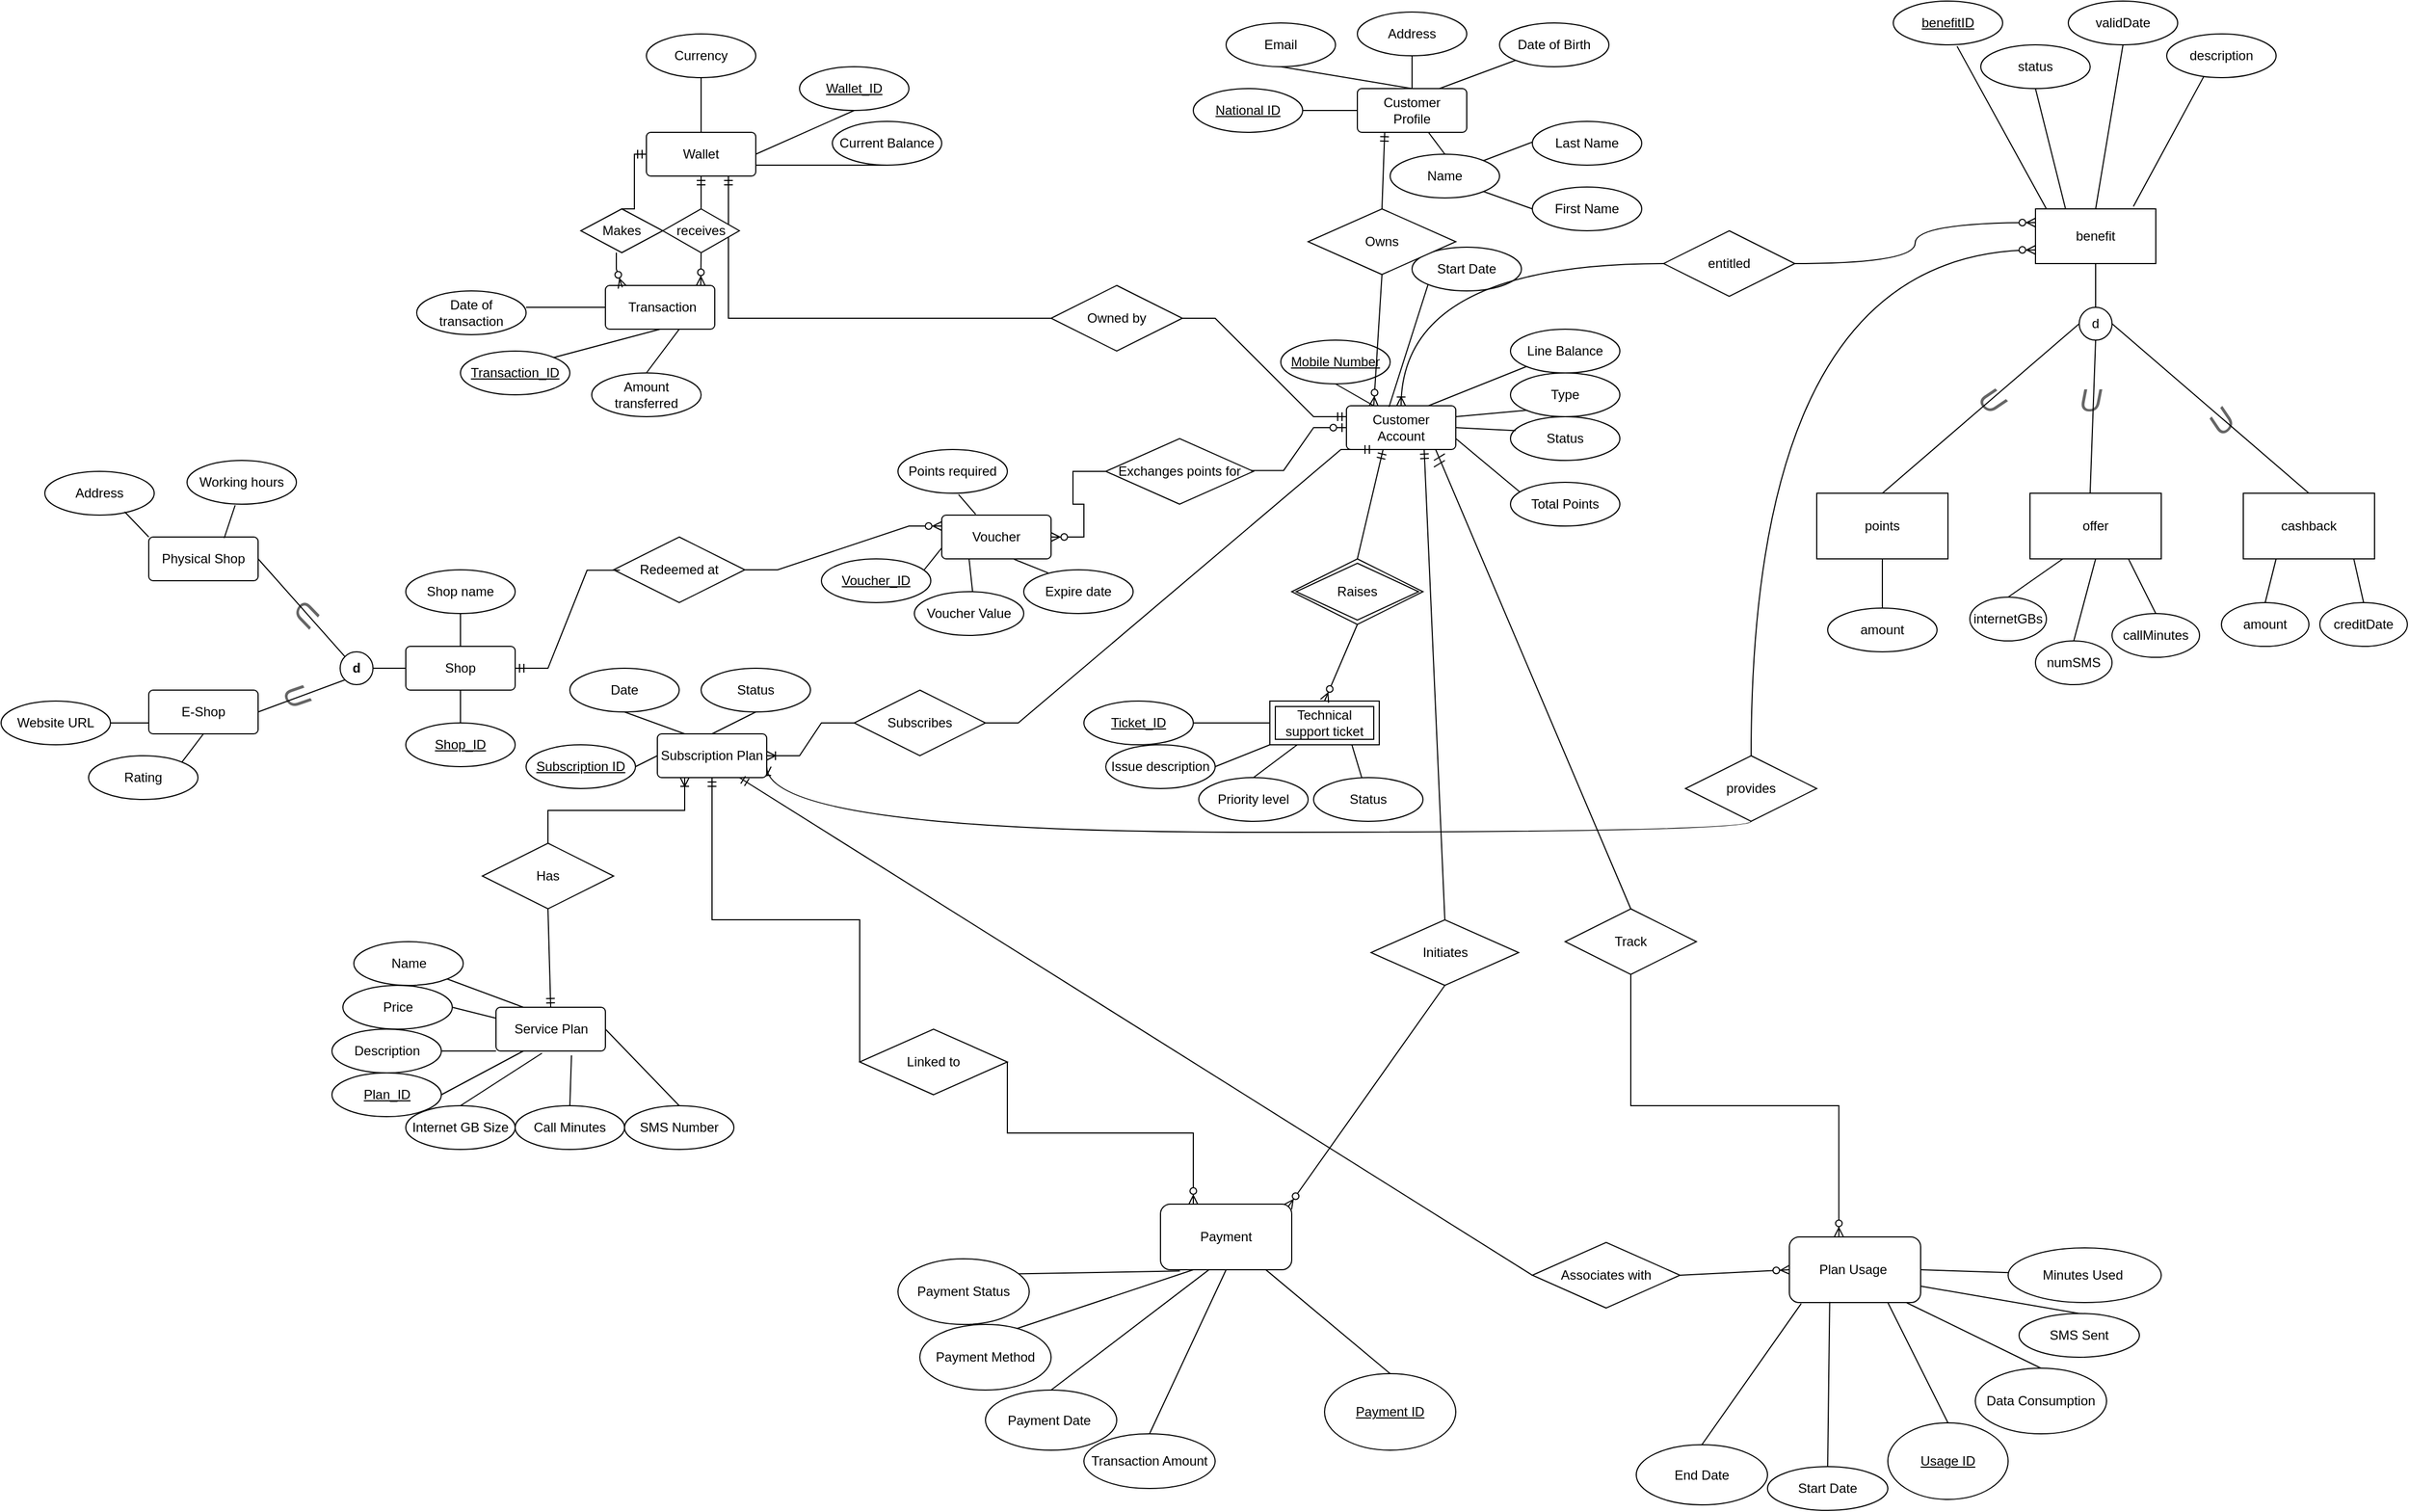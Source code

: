 <mxfile version="24.7.17">
  <diagram id="R2lEEEUBdFMjLlhIrx00" name="Page-1">
    <mxGraphModel dx="1398" dy="586" grid="1" gridSize="10" guides="1" tooltips="1" connect="1" arrows="1" fold="1" page="1" pageScale="1" pageWidth="850" pageHeight="1100" math="0" shadow="0" extFonts="Permanent Marker^https://fonts.googleapis.com/css?family=Permanent+Marker">
      <root>
        <mxCell id="0" />
        <mxCell id="1" parent="0" />
        <mxCell id="F2KtdEp4NuPGQQRKZKPt-2" value="" style="edgeStyle=orthogonalEdgeStyle;rounded=0;orthogonalLoop=1;jettySize=auto;html=1;strokeColor=none;endArrow=none;" parent="1" source="F2KtdEp4NuPGQQRKZKPt-3" target="F2KtdEp4NuPGQQRKZKPt-6" edge="1">
          <mxGeometry relative="1" as="geometry" />
        </mxCell>
        <mxCell id="F2KtdEp4NuPGQQRKZKPt-3" value="Wallet" style="rounded=1;arcSize=10;whiteSpace=wrap;html=1;align=center;" parent="1" vertex="1">
          <mxGeometry x="-20" y="170" width="100" height="40" as="geometry" />
        </mxCell>
        <mxCell id="F2KtdEp4NuPGQQRKZKPt-4" value="Currency" style="ellipse;whiteSpace=wrap;html=1;align=center;" parent="1" vertex="1">
          <mxGeometry x="-20" y="80" width="100" height="40" as="geometry" />
        </mxCell>
        <mxCell id="F2KtdEp4NuPGQQRKZKPt-5" value="Current Balance" style="ellipse;whiteSpace=wrap;html=1;align=center;" parent="1" vertex="1">
          <mxGeometry x="150" y="160" width="100" height="40" as="geometry" />
        </mxCell>
        <mxCell id="F2KtdEp4NuPGQQRKZKPt-6" value="Wallet_ID" style="ellipse;whiteSpace=wrap;html=1;align=center;fontStyle=4;" parent="1" vertex="1">
          <mxGeometry x="120" y="110" width="100" height="40" as="geometry" />
        </mxCell>
        <mxCell id="F2KtdEp4NuPGQQRKZKPt-7" value="" style="endArrow=none;html=1;rounded=0;exitX=0.5;exitY=0;exitDx=0;exitDy=0;entryX=0.5;entryY=1;entryDx=0;entryDy=0;" parent="1" source="F2KtdEp4NuPGQQRKZKPt-3" target="F2KtdEp4NuPGQQRKZKPt-4" edge="1">
          <mxGeometry relative="1" as="geometry">
            <mxPoint x="-70" y="59.5" as="sourcePoint" />
            <mxPoint x="90" y="59.5" as="targetPoint" />
          </mxGeometry>
        </mxCell>
        <mxCell id="MBuhAYIkGiriPWJrQsRO-3" value="" style="endArrow=none;html=1;rounded=0;entryX=0.5;entryY=1;entryDx=0;entryDy=0;exitX=1;exitY=0.5;exitDx=0;exitDy=0;exitPerimeter=0;" parent="1" source="F2KtdEp4NuPGQQRKZKPt-3" target="F2KtdEp4NuPGQQRKZKPt-6" edge="1">
          <mxGeometry relative="1" as="geometry">
            <mxPoint x="90" y="190" as="sourcePoint" />
            <mxPoint x="230" y="190" as="targetPoint" />
          </mxGeometry>
        </mxCell>
        <mxCell id="nOJYXH8r22cCcYCmpwuw-3" value="Customer Account" style="rounded=1;arcSize=10;whiteSpace=wrap;html=1;align=center;" parent="1" vertex="1">
          <mxGeometry x="620" y="420" width="100" height="40" as="geometry" />
        </mxCell>
        <object label="&lt;u&gt;National ID&lt;/u&gt;" id="YVMlVOvHzLtNW060m_QN-1">
          <mxCell style="ellipse;whiteSpace=wrap;html=1;align=center;" parent="1" vertex="1">
            <mxGeometry x="480" y="130" width="100" height="40" as="geometry" />
          </mxCell>
        </object>
        <mxCell id="nOJYXH8r22cCcYCmpwuw-6" value="Owned by" style="shape=rhombus;perimeter=rhombusPerimeter;whiteSpace=wrap;html=1;align=center;" parent="1" vertex="1">
          <mxGeometry x="350" y="310" width="120" height="60" as="geometry" />
        </mxCell>
        <mxCell id="YVMlVOvHzLtNW060m_QN-2" value="Name" style="ellipse;whiteSpace=wrap;html=1;align=center;" parent="1" vertex="1">
          <mxGeometry x="660" y="190" width="100" height="40" as="geometry" />
        </mxCell>
        <mxCell id="nOJYXH8r22cCcYCmpwuw-7" value="" style="edgeStyle=entityRelationEdgeStyle;fontSize=12;html=1;endArrow=ERmandOne;rounded=0;entryX=0;entryY=0.25;entryDx=0;entryDy=0;exitX=1;exitY=0.5;exitDx=0;exitDy=0;" parent="1" source="nOJYXH8r22cCcYCmpwuw-6" target="nOJYXH8r22cCcYCmpwuw-3" edge="1">
          <mxGeometry width="100" height="100" relative="1" as="geometry">
            <mxPoint x="380" y="330" as="sourcePoint" />
            <mxPoint x="480" y="230" as="targetPoint" />
          </mxGeometry>
        </mxCell>
        <mxCell id="nOJYXH8r22cCcYCmpwuw-9" value="&amp;nbsp;Transaction" style="rounded=1;arcSize=10;whiteSpace=wrap;html=1;align=center;" parent="1" vertex="1">
          <mxGeometry x="-57.5" y="310" width="100" height="40" as="geometry" />
        </mxCell>
        <mxCell id="YVMlVOvHzLtNW060m_QN-7" value="" style="endArrow=none;html=1;rounded=0;entryX=0.5;entryY=0;entryDx=0;entryDy=0;exitX=0.5;exitY=1;exitDx=0;exitDy=0;" parent="1" source="YVMlVOvHzLtNW060m_QN-10" target="nOJYXH8r22cCcYCmpwuw-1" edge="1">
          <mxGeometry relative="1" as="geometry">
            <mxPoint x="610" y="100" as="sourcePoint" />
            <mxPoint x="790" y="99.5" as="targetPoint" />
          </mxGeometry>
        </mxCell>
        <mxCell id="nOJYXH8r22cCcYCmpwuw-10" value="" style="edgeStyle=orthogonalEdgeStyle;fontSize=12;html=1;endArrow=ERmandOne;rounded=0;entryX=0.75;entryY=1;entryDx=0;entryDy=0;exitX=0;exitY=0.5;exitDx=0;exitDy=0;" parent="1" source="nOJYXH8r22cCcYCmpwuw-6" target="F2KtdEp4NuPGQQRKZKPt-3" edge="1">
          <mxGeometry width="100" height="100" relative="1" as="geometry">
            <mxPoint x="380" y="330" as="sourcePoint" />
            <mxPoint x="480" y="230" as="targetPoint" />
          </mxGeometry>
        </mxCell>
        <mxCell id="YVMlVOvHzLtNW060m_QN-8" value="" style="endArrow=none;html=1;rounded=0;exitX=0;exitY=0.5;exitDx=0;exitDy=0;entryX=1;entryY=0.5;entryDx=0;entryDy=0;" parent="1" source="nOJYXH8r22cCcYCmpwuw-1" target="YVMlVOvHzLtNW060m_QN-1" edge="1">
          <mxGeometry relative="1" as="geometry">
            <mxPoint x="430" y="190" as="sourcePoint" />
            <mxPoint x="590" y="190" as="targetPoint" />
          </mxGeometry>
        </mxCell>
        <mxCell id="YVMlVOvHzLtNW060m_QN-10" value="Email" style="ellipse;whiteSpace=wrap;html=1;align=center;" parent="1" vertex="1">
          <mxGeometry x="510" y="70" width="100" height="40" as="geometry" />
        </mxCell>
        <mxCell id="nOJYXH8r22cCcYCmpwuw-13" value="Amount transferred" style="ellipse;whiteSpace=wrap;html=1;align=center;" parent="1" vertex="1">
          <mxGeometry x="-70" y="390" width="100" height="40" as="geometry" />
        </mxCell>
        <mxCell id="YVMlVOvHzLtNW060m_QN-14" value="" style="endArrow=none;html=1;rounded=0;entryX=0.5;entryY=0;entryDx=0;entryDy=0;exitX=1;exitY=0;exitDx=0;exitDy=0;" parent="1" source="YVMlVOvHzLtNW060m_QN-2" target="YVMlVOvHzLtNW060m_QN-17" edge="1">
          <mxGeometry relative="1" as="geometry">
            <mxPoint x="730" y="140" as="sourcePoint" />
            <mxPoint x="800" y="160" as="targetPoint" />
          </mxGeometry>
        </mxCell>
        <mxCell id="YVMlVOvHzLtNW060m_QN-15" value="" style="endArrow=none;html=1;rounded=0;entryX=0.5;entryY=0;entryDx=0;entryDy=0;" parent="1" source="nOJYXH8r22cCcYCmpwuw-1" target="YVMlVOvHzLtNW060m_QN-2" edge="1">
          <mxGeometry relative="1" as="geometry">
            <mxPoint x="680" y="169" as="sourcePoint" />
            <mxPoint x="840" y="169" as="targetPoint" />
          </mxGeometry>
        </mxCell>
        <mxCell id="nOJYXH8r22cCcYCmpwuw-15" value="Date of transaction" style="ellipse;whiteSpace=wrap;html=1;align=center;" parent="1" vertex="1">
          <mxGeometry x="-230" y="315" width="100" height="40" as="geometry" />
        </mxCell>
        <mxCell id="YVMlVOvHzLtNW060m_QN-17" value="Last Name" style="ellipse;whiteSpace=wrap;html=1;align=center;" parent="1" vertex="1">
          <mxGeometry x="790" y="160" width="100" height="40" as="geometry" />
        </mxCell>
        <mxCell id="YVMlVOvHzLtNW060m_QN-18" value="Address" style="ellipse;whiteSpace=wrap;html=1;align=center;" parent="1" vertex="1">
          <mxGeometry x="630" y="60" width="100" height="40" as="geometry" />
        </mxCell>
        <mxCell id="nOJYXH8r22cCcYCmpwuw-19" value="Technical support ticket" style="shape=ext;margin=3;double=1;whiteSpace=wrap;html=1;align=center;" parent="1" vertex="1">
          <mxGeometry x="550" y="690" width="100" height="40" as="geometry" />
        </mxCell>
        <mxCell id="YVMlVOvHzLtNW060m_QN-19" value="Date of Birth" style="ellipse;whiteSpace=wrap;html=1;align=center;" parent="1" vertex="1">
          <mxGeometry x="760" y="70" width="100" height="40" as="geometry" />
        </mxCell>
        <mxCell id="nOJYXH8r22cCcYCmpwuw-20" value="" style="fontSize=12;html=1;endArrow=ERmandOne;rounded=0;entryX=0.335;entryY=1.004;entryDx=0;entryDy=0;exitX=0.5;exitY=0;exitDx=0;exitDy=0;entryPerimeter=0;" parent="1" target="nOJYXH8r22cCcYCmpwuw-3" edge="1">
          <mxGeometry width="100" height="100" relative="1" as="geometry">
            <mxPoint x="630" y="560" as="sourcePoint" />
            <mxPoint x="590" y="530" as="targetPoint" />
          </mxGeometry>
        </mxCell>
        <mxCell id="YVMlVOvHzLtNW060m_QN-20" value="" style="endArrow=none;html=1;rounded=0;fontFamily=Helvetica;fontSize=12;fontColor=default;fontStyle=4;exitX=0.5;exitY=1;exitDx=0;exitDy=0;entryX=0.5;entryY=0;entryDx=0;entryDy=0;" parent="1" source="YVMlVOvHzLtNW060m_QN-18" target="nOJYXH8r22cCcYCmpwuw-1" edge="1">
          <mxGeometry relative="1" as="geometry">
            <mxPoint x="530" y="129" as="sourcePoint" />
            <mxPoint x="690" y="129" as="targetPoint" />
          </mxGeometry>
        </mxCell>
        <mxCell id="nOJYXH8r22cCcYCmpwuw-21" value="" style="fontSize=12;html=1;endArrow=ERzeroToMany;endFill=1;rounded=0;entryX=0.5;entryY=0;entryDx=0;entryDy=0;exitX=0.5;exitY=1;exitDx=0;exitDy=0;" parent="1" target="nOJYXH8r22cCcYCmpwuw-19" edge="1">
          <mxGeometry width="100" height="100" relative="1" as="geometry">
            <mxPoint x="630" y="620" as="sourcePoint" />
            <mxPoint x="480" y="370" as="targetPoint" />
          </mxGeometry>
        </mxCell>
        <mxCell id="YVMlVOvHzLtNW060m_QN-21" value="" style="endArrow=none;html=1;rounded=0;fontFamily=Helvetica;fontSize=12;fontColor=default;fontStyle=4;entryX=0;entryY=1;entryDx=0;entryDy=0;exitX=0.75;exitY=0;exitDx=0;exitDy=0;" parent="1" source="nOJYXH8r22cCcYCmpwuw-1" target="YVMlVOvHzLtNW060m_QN-19" edge="1">
          <mxGeometry relative="1" as="geometry">
            <mxPoint x="690" y="129" as="sourcePoint" />
            <mxPoint x="850" y="129" as="targetPoint" />
          </mxGeometry>
        </mxCell>
        <mxCell id="nOJYXH8r22cCcYCmpwuw-22" value="Ticket_ID" style="ellipse;whiteSpace=wrap;html=1;align=center;fontStyle=4;" parent="1" vertex="1">
          <mxGeometry x="380" y="690" width="100" height="40" as="geometry" />
        </mxCell>
        <mxCell id="YVMlVOvHzLtNW060m_QN-22" value="First Name" style="ellipse;whiteSpace=wrap;html=1;align=center;" parent="1" vertex="1">
          <mxGeometry x="790" y="220" width="100" height="40" as="geometry" />
        </mxCell>
        <mxCell id="nOJYXH8r22cCcYCmpwuw-23" value="Issue description" style="ellipse;whiteSpace=wrap;html=1;align=center;" parent="1" vertex="1">
          <mxGeometry x="400" y="730" width="100" height="40" as="geometry" />
        </mxCell>
        <mxCell id="YVMlVOvHzLtNW060m_QN-23" value="" style="endArrow=none;html=1;rounded=0;fontFamily=Helvetica;fontSize=12;fontColor=default;fontStyle=4;entryX=0;entryY=0.5;entryDx=0;entryDy=0;exitX=1;exitY=1;exitDx=0;exitDy=0;" parent="1" source="YVMlVOvHzLtNW060m_QN-2" target="YVMlVOvHzLtNW060m_QN-22" edge="1">
          <mxGeometry relative="1" as="geometry">
            <mxPoint x="750" y="230" as="sourcePoint" />
            <mxPoint x="750" y="240" as="targetPoint" />
          </mxGeometry>
        </mxCell>
        <mxCell id="YVMlVOvHzLtNW060m_QN-24" value="Total Points" style="ellipse;whiteSpace=wrap;html=1;align=center;" parent="1" vertex="1">
          <mxGeometry x="770" y="490" width="100" height="40" as="geometry" />
        </mxCell>
        <mxCell id="nOJYXH8r22cCcYCmpwuw-24" value="Status" style="ellipse;whiteSpace=wrap;html=1;align=center;" parent="1" vertex="1">
          <mxGeometry x="590" y="760" width="100" height="40" as="geometry" />
        </mxCell>
        <mxCell id="YVMlVOvHzLtNW060m_QN-25" value="Type" style="ellipse;whiteSpace=wrap;html=1;align=center;" parent="1" vertex="1">
          <mxGeometry x="770" y="390" width="100" height="40" as="geometry" />
        </mxCell>
        <mxCell id="nOJYXH8r22cCcYCmpwuw-25" value="Priority level" style="ellipse;whiteSpace=wrap;html=1;align=center;" parent="1" vertex="1">
          <mxGeometry x="485" y="760" width="100" height="40" as="geometry" />
        </mxCell>
        <mxCell id="YVMlVOvHzLtNW060m_QN-27" value="Line Balance" style="ellipse;whiteSpace=wrap;html=1;align=center;" parent="1" vertex="1">
          <mxGeometry x="770" y="350" width="100" height="40" as="geometry" />
        </mxCell>
        <mxCell id="nOJYXH8r22cCcYCmpwuw-26" value="" style="endArrow=none;html=1;rounded=0;exitX=1;exitY=0.5;exitDx=0;exitDy=0;" parent="1" source="nOJYXH8r22cCcYCmpwuw-22" edge="1">
          <mxGeometry relative="1" as="geometry">
            <mxPoint x="445.439" y="764.133" as="sourcePoint" />
            <mxPoint x="550" y="710" as="targetPoint" />
          </mxGeometry>
        </mxCell>
        <mxCell id="YVMlVOvHzLtNW060m_QN-28" value="Start Date" style="ellipse;whiteSpace=wrap;html=1;align=center;" parent="1" vertex="1">
          <mxGeometry x="680" y="275" width="100" height="40" as="geometry" />
        </mxCell>
        <mxCell id="nOJYXH8r22cCcYCmpwuw-27" value="" style="endArrow=none;html=1;rounded=0;exitX=0.75;exitY=1;exitDx=0;exitDy=0;" parent="1" source="nOJYXH8r22cCcYCmpwuw-19" target="nOJYXH8r22cCcYCmpwuw-24" edge="1">
          <mxGeometry relative="1" as="geometry">
            <mxPoint x="660" y="709.33" as="sourcePoint" />
            <mxPoint x="690" y="709" as="targetPoint" />
          </mxGeometry>
        </mxCell>
        <mxCell id="YVMlVOvHzLtNW060m_QN-29" value="Status" style="ellipse;whiteSpace=wrap;html=1;align=center;" parent="1" vertex="1">
          <mxGeometry x="770" y="430" width="100" height="40" as="geometry" />
        </mxCell>
        <mxCell id="nOJYXH8r22cCcYCmpwuw-28" value="" style="endArrow=none;html=1;rounded=0;entryX=0;entryY=1;entryDx=0;entryDy=0;exitX=1;exitY=0.5;exitDx=0;exitDy=0;" parent="1" source="nOJYXH8r22cCcYCmpwuw-23" target="nOJYXH8r22cCcYCmpwuw-19" edge="1">
          <mxGeometry relative="1" as="geometry">
            <mxPoint x="510" y="790" as="sourcePoint" />
            <mxPoint x="670" y="790" as="targetPoint" />
          </mxGeometry>
        </mxCell>
        <mxCell id="YVMlVOvHzLtNW060m_QN-30" value="Mobile Number" style="ellipse;whiteSpace=wrap;html=1;align=center;fontStyle=4;strokeColor=default;verticalAlign=middle;fontFamily=Helvetica;fontSize=12;fontColor=default;fillColor=default;" parent="1" vertex="1">
          <mxGeometry x="560" y="360" width="100" height="40" as="geometry" />
        </mxCell>
        <mxCell id="nOJYXH8r22cCcYCmpwuw-29" value="" style="endArrow=none;html=1;rounded=0;entryX=0.25;entryY=1;entryDx=0;entryDy=0;exitX=0.5;exitY=0;exitDx=0;exitDy=0;" parent="1" source="nOJYXH8r22cCcYCmpwuw-25" target="nOJYXH8r22cCcYCmpwuw-19" edge="1">
          <mxGeometry relative="1" as="geometry">
            <mxPoint x="520" y="800" as="sourcePoint" />
            <mxPoint x="560" y="740" as="targetPoint" />
          </mxGeometry>
        </mxCell>
        <mxCell id="YVMlVOvHzLtNW060m_QN-31" value="" style="endArrow=none;html=1;rounded=0;fontFamily=Helvetica;fontSize=12;fontColor=default;fontStyle=4;exitX=0.5;exitY=1;exitDx=0;exitDy=0;entryX=0.25;entryY=0;entryDx=0;entryDy=0;" parent="1" source="YVMlVOvHzLtNW060m_QN-30" target="nOJYXH8r22cCcYCmpwuw-3" edge="1">
          <mxGeometry relative="1" as="geometry">
            <mxPoint x="470" y="419" as="sourcePoint" />
            <mxPoint x="630" y="419" as="targetPoint" />
          </mxGeometry>
        </mxCell>
        <mxCell id="nOJYXH8r22cCcYCmpwuw-31" value="" style="endArrow=none;html=1;rounded=0;entryX=0.5;entryY=0;entryDx=0;entryDy=0;exitX=0.638;exitY=1;exitDx=0;exitDy=0;exitPerimeter=0;" parent="1" source="nOJYXH8r22cCcYCmpwuw-9" target="nOJYXH8r22cCcYCmpwuw-13" edge="1">
          <mxGeometry relative="1" as="geometry">
            <mxPoint x="-327.5" y="324.33" as="sourcePoint" />
            <mxPoint x="-287.5" y="325" as="targetPoint" />
            <Array as="points">
              <mxPoint x="10" y="350" />
            </Array>
          </mxGeometry>
        </mxCell>
        <mxCell id="YVMlVOvHzLtNW060m_QN-32" value="" style="endArrow=none;html=1;rounded=0;fontFamily=Helvetica;fontSize=12;fontColor=default;fontStyle=4;entryX=0;entryY=1;entryDx=0;entryDy=0;exitX=0.75;exitY=0;exitDx=0;exitDy=0;" parent="1" source="nOJYXH8r22cCcYCmpwuw-3" target="YVMlVOvHzLtNW060m_QN-27" edge="1">
          <mxGeometry relative="1" as="geometry">
            <mxPoint x="660" y="419" as="sourcePoint" />
            <mxPoint x="820" y="419" as="targetPoint" />
          </mxGeometry>
        </mxCell>
        <mxCell id="nOJYXH8r22cCcYCmpwuw-32" value="" style="endArrow=none;html=1;rounded=0;entryX=1;entryY=0.75;entryDx=0;entryDy=0;exitX=0.5;exitY=1;exitDx=0;exitDy=0;" parent="1" source="F2KtdEp4NuPGQQRKZKPt-5" target="F2KtdEp4NuPGQQRKZKPt-3" edge="1">
          <mxGeometry relative="1" as="geometry">
            <mxPoint x="210" y="240" as="sourcePoint" />
            <mxPoint x="370" y="240" as="targetPoint" />
          </mxGeometry>
        </mxCell>
        <mxCell id="YVMlVOvHzLtNW060m_QN-33" value="" style="endArrow=none;html=1;rounded=0;fontFamily=Helvetica;fontSize=12;fontColor=default;fontStyle=4;exitX=1;exitY=0.25;exitDx=0;exitDy=0;entryX=0;entryY=1;entryDx=0;entryDy=0;" parent="1" source="nOJYXH8r22cCcYCmpwuw-3" target="YVMlVOvHzLtNW060m_QN-25" edge="1">
          <mxGeometry relative="1" as="geometry">
            <mxPoint x="570" y="440" as="sourcePoint" />
            <mxPoint x="730" y="440" as="targetPoint" />
          </mxGeometry>
        </mxCell>
        <mxCell id="YVMlVOvHzLtNW060m_QN-34" value="" style="endArrow=none;html=1;rounded=0;fontFamily=Helvetica;fontSize=12;fontColor=default;fontStyle=4;exitX=0.39;exitY=0.025;exitDx=0;exitDy=0;entryX=0;entryY=1;entryDx=0;entryDy=0;exitPerimeter=0;" parent="1" source="nOJYXH8r22cCcYCmpwuw-3" target="YVMlVOvHzLtNW060m_QN-28" edge="1">
          <mxGeometry relative="1" as="geometry">
            <mxPoint x="560" y="499.5" as="sourcePoint" />
            <mxPoint x="720" y="499.5" as="targetPoint" />
          </mxGeometry>
        </mxCell>
        <mxCell id="YVMlVOvHzLtNW060m_QN-35" value="" style="endArrow=none;html=1;rounded=0;fontFamily=Helvetica;fontSize=12;fontColor=default;fontStyle=4;exitX=1;exitY=0.5;exitDx=0;exitDy=0;entryX=0.048;entryY=0.32;entryDx=0;entryDy=0;entryPerimeter=0;" parent="1" source="nOJYXH8r22cCcYCmpwuw-3" target="YVMlVOvHzLtNW060m_QN-29" edge="1">
          <mxGeometry relative="1" as="geometry">
            <mxPoint x="500" y="510" as="sourcePoint" />
            <mxPoint x="660" y="510" as="targetPoint" />
          </mxGeometry>
        </mxCell>
        <mxCell id="YVMlVOvHzLtNW060m_QN-36" value="" style="endArrow=none;html=1;rounded=0;fontFamily=Helvetica;fontSize=12;fontColor=default;fontStyle=4;entryX=1;entryY=0.75;entryDx=0;entryDy=0;exitX=0.083;exitY=0.216;exitDx=0;exitDy=0;entryPerimeter=0;exitPerimeter=0;" parent="1" source="YVMlVOvHzLtNW060m_QN-24" target="nOJYXH8r22cCcYCmpwuw-3" edge="1">
          <mxGeometry relative="1" as="geometry">
            <mxPoint x="823.8" y="519.96" as="sourcePoint" />
            <mxPoint x="670.0" y="460.0" as="targetPoint" />
          </mxGeometry>
        </mxCell>
        <mxCell id="YVMlVOvHzLtNW060m_QN-37" value="Exchanges points for" style="shape=rhombus;perimeter=rhombusPerimeter;whiteSpace=wrap;html=1;align=center;rotation=0;direction=west;" parent="1" vertex="1">
          <mxGeometry x="400" y="450" width="135" height="60" as="geometry" />
        </mxCell>
        <mxCell id="YVMlVOvHzLtNW060m_QN-46" value="Voucher" style="rounded=1;arcSize=10;whiteSpace=wrap;html=1;align=center;" parent="1" vertex="1">
          <mxGeometry x="250" y="520" width="100" height="40" as="geometry" />
        </mxCell>
        <mxCell id="lE3XEgPGlZlf8RJ6UCjR-2" value="Makes" style="shape=rhombus;perimeter=rhombusPerimeter;whiteSpace=wrap;html=1;align=center;" parent="1" vertex="1">
          <mxGeometry x="-80" y="240" width="75" height="40" as="geometry" />
        </mxCell>
        <mxCell id="YVMlVOvHzLtNW060m_QN-48" value="Service Plan" style="rounded=1;arcSize=10;whiteSpace=wrap;html=1;align=center;" parent="1" vertex="1">
          <mxGeometry x="-157.5" y="970" width="100" height="40" as="geometry" />
        </mxCell>
        <mxCell id="YVMlVOvHzLtNW060m_QN-63" value="SMS Number" style="ellipse;whiteSpace=wrap;html=1;align=center;" parent="1" vertex="1">
          <mxGeometry x="-40" y="1060" width="100" height="40" as="geometry" />
        </mxCell>
        <mxCell id="YVMlVOvHzLtNW060m_QN-64" value="Call Minutes" style="ellipse;whiteSpace=wrap;html=1;align=center;" parent="1" vertex="1">
          <mxGeometry x="-140" y="1060" width="100" height="40" as="geometry" />
        </mxCell>
        <mxCell id="YVMlVOvHzLtNW060m_QN-65" value="Internet GB Size" style="ellipse;whiteSpace=wrap;html=1;align=center;" parent="1" vertex="1">
          <mxGeometry x="-240" y="1060" width="100" height="40" as="geometry" />
        </mxCell>
        <mxCell id="YVMlVOvHzLtNW060m_QN-66" value="Price" style="ellipse;whiteSpace=wrap;html=1;align=center;" parent="1" vertex="1">
          <mxGeometry x="-297.5" y="950" width="100" height="40" as="geometry" />
        </mxCell>
        <mxCell id="YVMlVOvHzLtNW060m_QN-67" value="Description" style="ellipse;whiteSpace=wrap;html=1;align=center;" parent="1" vertex="1">
          <mxGeometry x="-307.5" y="990" width="100" height="40" as="geometry" />
        </mxCell>
        <mxCell id="YVMlVOvHzLtNW060m_QN-68" value="Name" style="ellipse;whiteSpace=wrap;html=1;align=center;" parent="1" vertex="1">
          <mxGeometry x="-287.5" y="910" width="100" height="40" as="geometry" />
        </mxCell>
        <mxCell id="YVMlVOvHzLtNW060m_QN-69" value="" style="endArrow=none;html=1;rounded=0;fontFamily=Helvetica;fontSize=12;fontColor=default;fontStyle=4;entryX=0.5;entryY=0;entryDx=0;entryDy=0;exitX=1;exitY=0.5;exitDx=0;exitDy=0;" parent="1" source="YVMlVOvHzLtNW060m_QN-48" target="YVMlVOvHzLtNW060m_QN-63" edge="1">
          <mxGeometry relative="1" as="geometry">
            <mxPoint x="-57.5" y="980" as="sourcePoint" />
            <mxPoint x="102.5" y="980" as="targetPoint" />
          </mxGeometry>
        </mxCell>
        <mxCell id="YVMlVOvHzLtNW060m_QN-70" value="" style="endArrow=none;html=1;rounded=0;fontFamily=Helvetica;fontSize=12;fontColor=default;fontStyle=4;entryX=0.5;entryY=0;entryDx=0;entryDy=0;exitX=0.69;exitY=1.1;exitDx=0;exitDy=0;exitPerimeter=0;" parent="1" source="YVMlVOvHzLtNW060m_QN-48" target="YVMlVOvHzLtNW060m_QN-64" edge="1">
          <mxGeometry relative="1" as="geometry">
            <mxPoint x="-107.5" y="1020" as="sourcePoint" />
            <mxPoint x="-47.5" y="1020" as="targetPoint" />
          </mxGeometry>
        </mxCell>
        <mxCell id="YVMlVOvHzLtNW060m_QN-72" value="" style="endArrow=none;html=1;rounded=0;fontFamily=Helvetica;fontSize=12;fontColor=default;fontStyle=4;entryX=0.5;entryY=0;entryDx=0;entryDy=0;exitX=0.42;exitY=1.05;exitDx=0;exitDy=0;exitPerimeter=0;" parent="1" source="YVMlVOvHzLtNW060m_QN-48" target="YVMlVOvHzLtNW060m_QN-65" edge="1">
          <mxGeometry relative="1" as="geometry">
            <mxPoint x="-117.5" y="1020" as="sourcePoint" />
            <mxPoint x="-57.5" y="1020" as="targetPoint" />
          </mxGeometry>
        </mxCell>
        <mxCell id="YVMlVOvHzLtNW060m_QN-74" value="" style="endArrow=none;html=1;rounded=0;fontFamily=Helvetica;fontSize=12;fontColor=default;fontStyle=4;entryX=0.25;entryY=0;entryDx=0;entryDy=0;exitX=1;exitY=1;exitDx=0;exitDy=0;" parent="1" source="YVMlVOvHzLtNW060m_QN-68" target="YVMlVOvHzLtNW060m_QN-48" edge="1">
          <mxGeometry relative="1" as="geometry">
            <mxPoint x="-267.5" y="949.5" as="sourcePoint" />
            <mxPoint x="-107.5" y="949.5" as="targetPoint" />
          </mxGeometry>
        </mxCell>
        <mxCell id="YVMlVOvHzLtNW060m_QN-75" value="" style="endArrow=none;html=1;rounded=0;fontFamily=Helvetica;fontSize=12;fontColor=default;fontStyle=4;entryX=0;entryY=1;entryDx=0;entryDy=0;exitX=1;exitY=0.5;exitDx=0;exitDy=0;" parent="1" source="YVMlVOvHzLtNW060m_QN-67" target="YVMlVOvHzLtNW060m_QN-48" edge="1">
          <mxGeometry relative="1" as="geometry">
            <mxPoint x="-292.5" y="1004.75" as="sourcePoint" />
            <mxPoint x="-157.5" y="1015.25" as="targetPoint" />
          </mxGeometry>
        </mxCell>
        <mxCell id="YVMlVOvHzLtNW060m_QN-76" value="" style="endArrow=none;html=1;rounded=0;fontFamily=Helvetica;fontSize=12;fontColor=default;fontStyle=4;entryX=0;entryY=0.25;entryDx=0;entryDy=0;exitX=1;exitY=0.5;exitDx=0;exitDy=0;" parent="1" source="YVMlVOvHzLtNW060m_QN-66" target="YVMlVOvHzLtNW060m_QN-48" edge="1">
          <mxGeometry relative="1" as="geometry">
            <mxPoint x="-295" y="969.5" as="sourcePoint" />
            <mxPoint x="-160" y="980" as="targetPoint" />
          </mxGeometry>
        </mxCell>
        <mxCell id="YVMlVOvHzLtNW060m_QN-77" value="Plan_ID" style="ellipse;whiteSpace=wrap;html=1;align=center;fontStyle=4;strokeColor=default;verticalAlign=middle;fontFamily=Helvetica;fontSize=12;fontColor=default;fillColor=default;" parent="1" vertex="1">
          <mxGeometry x="-307.5" y="1030" width="100" height="40" as="geometry" />
        </mxCell>
        <mxCell id="YVMlVOvHzLtNW060m_QN-79" value="Subscribes" style="shape=rhombus;perimeter=rhombusPerimeter;whiteSpace=wrap;html=1;align=center;rotation=0;" parent="1" vertex="1">
          <mxGeometry x="170" y="680" width="120" height="60" as="geometry" />
        </mxCell>
        <mxCell id="YVMlVOvHzLtNW060m_QN-80" value="Status" style="ellipse;whiteSpace=wrap;html=1;align=center;" parent="1" vertex="1">
          <mxGeometry x="30" y="660" width="100" height="40" as="geometry" />
        </mxCell>
        <mxCell id="YVMlVOvHzLtNW060m_QN-81" value="Date" style="ellipse;whiteSpace=wrap;html=1;align=center;" parent="1" vertex="1">
          <mxGeometry x="-90" y="660" width="100" height="40" as="geometry" />
        </mxCell>
        <mxCell id="YVMlVOvHzLtNW060m_QN-82" value="" style="endArrow=none;html=1;rounded=0;fontFamily=Helvetica;fontSize=12;fontColor=default;fontStyle=4;entryX=0.25;entryY=0;entryDx=0;entryDy=0;exitX=0.5;exitY=1;exitDx=0;exitDy=0;" parent="1" source="YVMlVOvHzLtNW060m_QN-81" target="y26kRBOYcE8LaACGCFeC-1" edge="1">
          <mxGeometry relative="1" as="geometry">
            <mxPoint x="-250" y="820" as="sourcePoint" />
            <mxPoint x="-90" y="820" as="targetPoint" />
          </mxGeometry>
        </mxCell>
        <mxCell id="YVMlVOvHzLtNW060m_QN-83" value="" style="endArrow=none;html=1;rounded=0;fontFamily=Helvetica;fontSize=12;fontColor=default;fontStyle=4;entryX=0.5;entryY=0;entryDx=0;entryDy=0;exitX=0.5;exitY=1;exitDx=0;exitDy=0;" parent="1" source="YVMlVOvHzLtNW060m_QN-80" target="y26kRBOYcE8LaACGCFeC-1" edge="1">
          <mxGeometry relative="1" as="geometry">
            <mxPoint x="-110" y="800" as="sourcePoint" />
            <mxPoint x="-50" y="820" as="targetPoint" />
          </mxGeometry>
        </mxCell>
        <mxCell id="YVMlVOvHzLtNW060m_QN-93" value="" style="endArrow=none;html=1;rounded=0;entryX=0.5;entryY=0;entryDx=0;entryDy=0;" parent="1" target="nOJYXH8r22cCcYCmpwuw-1" edge="1">
          <mxGeometry relative="1" as="geometry">
            <mxPoint x="680" y="169" as="sourcePoint" />
            <mxPoint x="720" y="190" as="targetPoint" />
          </mxGeometry>
        </mxCell>
        <mxCell id="nOJYXH8r22cCcYCmpwuw-1" value="Customer&lt;div&gt;Prof&lt;span style=&quot;background-color: initial;&quot;&gt;ile&lt;/span&gt;&lt;/div&gt;" style="rounded=1;arcSize=10;whiteSpace=wrap;html=1;align=center;" parent="1" vertex="1">
          <mxGeometry x="630" y="130" width="100" height="40" as="geometry" />
        </mxCell>
        <mxCell id="1tl5mqjxRXm8i3WzVXRc-3" value="" style="endArrow=none;html=1;rounded=0;exitX=0;exitY=0.75;exitDx=0;exitDy=0;entryX=0.94;entryY=0.25;entryDx=0;entryDy=0;entryPerimeter=0;" parent="1" source="YVMlVOvHzLtNW060m_QN-46" target="1tl5mqjxRXm8i3WzVXRc-4" edge="1">
          <mxGeometry width="50" height="50" relative="1" as="geometry">
            <mxPoint x="370" y="570" as="sourcePoint" />
            <mxPoint x="310" y="590" as="targetPoint" />
          </mxGeometry>
        </mxCell>
        <mxCell id="1tl5mqjxRXm8i3WzVXRc-4" value="Voucher_ID" style="ellipse;whiteSpace=wrap;html=1;align=center;fontStyle=4;" parent="1" vertex="1">
          <mxGeometry x="140" y="560" width="100" height="40" as="geometry" />
        </mxCell>
        <mxCell id="1tl5mqjxRXm8i3WzVXRc-14" value="" style="edgeStyle=entityRelationEdgeStyle;fontSize=12;html=1;endArrow=ERzeroToMany;endFill=1;rounded=0;entryX=1;entryY=0.5;entryDx=0;entryDy=0;" parent="1" source="YVMlVOvHzLtNW060m_QN-37" target="YVMlVOvHzLtNW060m_QN-46" edge="1">
          <mxGeometry width="100" height="100" relative="1" as="geometry">
            <mxPoint x="500" y="485" as="sourcePoint" />
            <mxPoint x="400" y="515" as="targetPoint" />
          </mxGeometry>
        </mxCell>
        <mxCell id="1tl5mqjxRXm8i3WzVXRc-15" value="" style="edgeStyle=entityRelationEdgeStyle;fontSize=12;html=1;endArrow=ERzeroToOne;endFill=1;rounded=0;exitX=0.018;exitY=0.513;exitDx=0;exitDy=0;exitPerimeter=0;entryX=0;entryY=0.5;entryDx=0;entryDy=0;" parent="1" source="YVMlVOvHzLtNW060m_QN-37" target="nOJYXH8r22cCcYCmpwuw-3" edge="1">
          <mxGeometry width="100" height="100" relative="1" as="geometry">
            <mxPoint x="510" y="540" as="sourcePoint" />
            <mxPoint x="610" y="440" as="targetPoint" />
          </mxGeometry>
        </mxCell>
        <mxCell id="1tl5mqjxRXm8i3WzVXRc-16" value="Voucher Value" style="ellipse;whiteSpace=wrap;html=1;align=center;" parent="1" vertex="1">
          <mxGeometry x="225" y="590" width="100" height="40" as="geometry" />
        </mxCell>
        <mxCell id="1tl5mqjxRXm8i3WzVXRc-17" value="" style="endArrow=none;html=1;rounded=0;exitX=0.532;exitY=-0.008;exitDx=0;exitDy=0;exitPerimeter=0;entryX=0.25;entryY=1;entryDx=0;entryDy=0;" parent="1" source="1tl5mqjxRXm8i3WzVXRc-16" target="YVMlVOvHzLtNW060m_QN-46" edge="1">
          <mxGeometry width="50" height="50" relative="1" as="geometry">
            <mxPoint x="360" y="620" as="sourcePoint" />
            <mxPoint x="410" y="570" as="targetPoint" />
          </mxGeometry>
        </mxCell>
        <mxCell id="1tl5mqjxRXm8i3WzVXRc-18" value="Expire date" style="ellipse;whiteSpace=wrap;html=1;align=center;" parent="1" vertex="1">
          <mxGeometry x="325" y="570" width="100" height="40" as="geometry" />
        </mxCell>
        <mxCell id="1tl5mqjxRXm8i3WzVXRc-19" value="Points required" style="ellipse;whiteSpace=wrap;html=1;align=center;" parent="1" vertex="1">
          <mxGeometry x="210" y="460" width="100" height="40" as="geometry" />
        </mxCell>
        <mxCell id="1tl5mqjxRXm8i3WzVXRc-20" value="" style="endArrow=none;html=1;rounded=0;exitX=0.554;exitY=1.03;exitDx=0;exitDy=0;exitPerimeter=0;entryX=0.31;entryY=-0.02;entryDx=0;entryDy=0;entryPerimeter=0;" parent="1" source="1tl5mqjxRXm8i3WzVXRc-19" target="YVMlVOvHzLtNW060m_QN-46" edge="1">
          <mxGeometry width="50" height="50" relative="1" as="geometry">
            <mxPoint x="370" y="640" as="sourcePoint" />
            <mxPoint x="420" y="590" as="targetPoint" />
          </mxGeometry>
        </mxCell>
        <mxCell id="1tl5mqjxRXm8i3WzVXRc-21" value="" style="endArrow=none;html=1;rounded=0;exitX=0.662;exitY=1.01;exitDx=0;exitDy=0;exitPerimeter=0;entryX=0.222;entryY=0.07;entryDx=0;entryDy=0;entryPerimeter=0;" parent="1" source="YVMlVOvHzLtNW060m_QN-46" target="1tl5mqjxRXm8i3WzVXRc-18" edge="1">
          <mxGeometry width="50" height="50" relative="1" as="geometry">
            <mxPoint x="370" y="640" as="sourcePoint" />
            <mxPoint x="420" y="590" as="targetPoint" />
          </mxGeometry>
        </mxCell>
        <mxCell id="1tl5mqjxRXm8i3WzVXRc-25" value="Shop" style="rounded=1;arcSize=10;whiteSpace=wrap;html=1;align=center;" parent="1" vertex="1">
          <mxGeometry x="-240" y="640" width="100" height="40" as="geometry" />
        </mxCell>
        <mxCell id="1tl5mqjxRXm8i3WzVXRc-26" value="Redeemed at" style="shape=rhombus;perimeter=rhombusPerimeter;whiteSpace=wrap;html=1;align=center;" parent="1" vertex="1">
          <mxGeometry x="-50" y="540" width="120" height="60" as="geometry" />
        </mxCell>
        <mxCell id="1tl5mqjxRXm8i3WzVXRc-28" value="" style="edgeStyle=entityRelationEdgeStyle;fontSize=12;html=1;endArrow=ERmandOne;rounded=0;exitX=0.048;exitY=0.507;exitDx=0;exitDy=0;entryX=1;entryY=0.5;entryDx=0;entryDy=0;exitPerimeter=0;" parent="1" source="1tl5mqjxRXm8i3WzVXRc-26" target="1tl5mqjxRXm8i3WzVXRc-25" edge="1">
          <mxGeometry width="100" height="100" relative="1" as="geometry">
            <mxPoint x="-160.0" y="640" as="sourcePoint" />
            <mxPoint x="40" y="610" as="targetPoint" />
            <Array as="points">
              <mxPoint x="-60" y="598.68" />
              <mxPoint x="-100" y="590" />
              <mxPoint x="-100" y="560" />
            </Array>
          </mxGeometry>
        </mxCell>
        <mxCell id="1tl5mqjxRXm8i3WzVXRc-29" value="" style="edgeStyle=entityRelationEdgeStyle;fontSize=12;html=1;endArrow=ERzeroToMany;endFill=1;rounded=0;entryX=0;entryY=0.25;entryDx=0;entryDy=0;exitX=1;exitY=0.5;exitDx=0;exitDy=0;" parent="1" source="1tl5mqjxRXm8i3WzVXRc-26" target="YVMlVOvHzLtNW060m_QN-46" edge="1">
          <mxGeometry width="100" height="100" relative="1" as="geometry">
            <mxPoint x="50" y="630" as="sourcePoint" />
            <mxPoint x="150" y="530" as="targetPoint" />
          </mxGeometry>
        </mxCell>
        <mxCell id="1tl5mqjxRXm8i3WzVXRc-30" value="Shop_ID" style="ellipse;whiteSpace=wrap;html=1;align=center;fontStyle=4;" parent="1" vertex="1">
          <mxGeometry x="-240" y="710" width="100" height="40" as="geometry" />
        </mxCell>
        <mxCell id="1tl5mqjxRXm8i3WzVXRc-31" value="Shop name" style="ellipse;whiteSpace=wrap;html=1;align=center;" parent="1" vertex="1">
          <mxGeometry x="-240" y="570" width="100" height="40" as="geometry" />
        </mxCell>
        <mxCell id="1tl5mqjxRXm8i3WzVXRc-32" value="" style="endArrow=none;html=1;rounded=0;exitX=0.5;exitY=0;exitDx=0;exitDy=0;entryX=0.5;entryY=1;entryDx=0;entryDy=0;" parent="1" source="1tl5mqjxRXm8i3WzVXRc-25" target="1tl5mqjxRXm8i3WzVXRc-31" edge="1">
          <mxGeometry width="50" height="50" relative="1" as="geometry">
            <mxPoint x="90" y="690" as="sourcePoint" />
            <mxPoint x="140" y="640" as="targetPoint" />
          </mxGeometry>
        </mxCell>
        <mxCell id="1tl5mqjxRXm8i3WzVXRc-33" value="" style="endArrow=none;html=1;rounded=0;exitX=0.5;exitY=0;exitDx=0;exitDy=0;entryX=0.5;entryY=1;entryDx=0;entryDy=0;" parent="1" source="1tl5mqjxRXm8i3WzVXRc-30" target="1tl5mqjxRXm8i3WzVXRc-25" edge="1">
          <mxGeometry width="50" height="50" relative="1" as="geometry">
            <mxPoint x="-150" y="650" as="sourcePoint" />
            <mxPoint x="-150" y="620" as="targetPoint" />
          </mxGeometry>
        </mxCell>
        <mxCell id="1tl5mqjxRXm8i3WzVXRc-34" value="" style="endArrow=none;html=1;rounded=0;entryX=0;entryY=0.5;entryDx=0;entryDy=0;" parent="1" source="1tl5mqjxRXm8i3WzVXRc-35" target="1tl5mqjxRXm8i3WzVXRc-25" edge="1">
          <mxGeometry width="50" height="50" relative="1" as="geometry">
            <mxPoint x="-290" y="660" as="sourcePoint" />
            <mxPoint x="-270" y="640" as="targetPoint" />
          </mxGeometry>
        </mxCell>
        <mxCell id="1tl5mqjxRXm8i3WzVXRc-36" value="" style="endArrow=none;html=1;rounded=0;entryX=0;entryY=0.5;entryDx=0;entryDy=0;" parent="1" target="1tl5mqjxRXm8i3WzVXRc-35" edge="1">
          <mxGeometry width="50" height="50" relative="1" as="geometry">
            <mxPoint x="-290" y="660" as="sourcePoint" />
            <mxPoint x="-210" y="660" as="targetPoint" />
          </mxGeometry>
        </mxCell>
        <mxCell id="1tl5mqjxRXm8i3WzVXRc-35" value="&lt;b&gt;d&lt;/b&gt;" style="ellipse;whiteSpace=wrap;html=1;aspect=fixed;" parent="1" vertex="1">
          <mxGeometry x="-300" y="645" width="30" height="30" as="geometry" />
        </mxCell>
        <mxCell id="1tl5mqjxRXm8i3WzVXRc-37" value="Physical Shop" style="rounded=1;arcSize=10;whiteSpace=wrap;html=1;align=center;" parent="1" vertex="1">
          <mxGeometry x="-475" y="540" width="100" height="40" as="geometry" />
        </mxCell>
        <mxCell id="1tl5mqjxRXm8i3WzVXRc-38" value="" style="endArrow=none;html=1;rounded=0;exitX=1;exitY=0.5;exitDx=0;exitDy=0;entryX=0;entryY=0;entryDx=0;entryDy=0;" parent="1" source="1tl5mqjxRXm8i3WzVXRc-37" target="1tl5mqjxRXm8i3WzVXRc-35" edge="1">
          <mxGeometry width="50" height="50" relative="1" as="geometry">
            <mxPoint x="-320" y="690" as="sourcePoint" />
            <mxPoint x="-270" y="640" as="targetPoint" />
          </mxGeometry>
        </mxCell>
        <mxCell id="1tl5mqjxRXm8i3WzVXRc-39" value="E-Shop" style="rounded=1;arcSize=10;whiteSpace=wrap;html=1;align=center;" parent="1" vertex="1">
          <mxGeometry x="-475" y="680" width="100" height="40" as="geometry" />
        </mxCell>
        <mxCell id="1tl5mqjxRXm8i3WzVXRc-40" value="" style="endArrow=none;html=1;rounded=0;exitX=1;exitY=0.5;exitDx=0;exitDy=0;entryX=0;entryY=1;entryDx=0;entryDy=0;" parent="1" source="1tl5mqjxRXm8i3WzVXRc-39" target="1tl5mqjxRXm8i3WzVXRc-35" edge="1">
          <mxGeometry width="50" height="50" relative="1" as="geometry">
            <mxPoint x="-320" y="690" as="sourcePoint" />
            <mxPoint x="-270" y="640" as="targetPoint" />
          </mxGeometry>
        </mxCell>
        <mxCell id="1tl5mqjxRXm8i3WzVXRc-41" value="&lt;i style=&quot;font-size: 29px;&quot;&gt;U&lt;/i&gt;" style="text;html=1;align=center;verticalAlign=middle;resizable=0;points=[];autosize=1;strokeColor=none;fillColor=none;rotation=125;fontSize=29;fontFamily=Helvetica;textOpacity=60;spacing=2;" parent="1" vertex="1">
          <mxGeometry x="-350" y="585" width="40" height="50" as="geometry" />
        </mxCell>
        <mxCell id="1tl5mqjxRXm8i3WzVXRc-45" value="&lt;i style=&quot;font-size: 29px;&quot;&gt;U&lt;/i&gt;" style="text;html=1;align=center;verticalAlign=middle;resizable=0;points=[];autosize=1;strokeColor=none;fillColor=none;rotation=60;fontSize=29;fontFamily=Helvetica;textOpacity=60;spacing=2;" parent="1" vertex="1">
          <mxGeometry x="-360" y="660" width="40" height="50" as="geometry" />
        </mxCell>
        <mxCell id="1tl5mqjxRXm8i3WzVXRc-47" value="Address" style="ellipse;whiteSpace=wrap;html=1;align=center;" parent="1" vertex="1">
          <mxGeometry x="-570" y="480" width="100" height="40" as="geometry" />
        </mxCell>
        <mxCell id="1tl5mqjxRXm8i3WzVXRc-48" value="Working hours" style="ellipse;whiteSpace=wrap;html=1;align=center;" parent="1" vertex="1">
          <mxGeometry x="-440" y="470" width="100" height="40" as="geometry" />
        </mxCell>
        <mxCell id="1tl5mqjxRXm8i3WzVXRc-49" value="Website URL" style="ellipse;whiteSpace=wrap;html=1;align=center;" parent="1" vertex="1">
          <mxGeometry x="-610" y="690" width="100" height="40" as="geometry" />
        </mxCell>
        <mxCell id="1tl5mqjxRXm8i3WzVXRc-50" value="Rating" style="ellipse;whiteSpace=wrap;html=1;align=center;" parent="1" vertex="1">
          <mxGeometry x="-530" y="740" width="100" height="40" as="geometry" />
        </mxCell>
        <mxCell id="1tl5mqjxRXm8i3WzVXRc-51" value="" style="endArrow=none;html=1;rounded=0;exitX=0;exitY=0;exitDx=0;exitDy=0;entryX=0.73;entryY=0.925;entryDx=0;entryDy=0;entryPerimeter=0;" parent="1" source="1tl5mqjxRXm8i3WzVXRc-37" target="1tl5mqjxRXm8i3WzVXRc-47" edge="1">
          <mxGeometry width="50" height="50" relative="1" as="geometry">
            <mxPoint x="-180" y="650" as="sourcePoint" />
            <mxPoint x="-130" y="600" as="targetPoint" />
          </mxGeometry>
        </mxCell>
        <mxCell id="1tl5mqjxRXm8i3WzVXRc-52" value="" style="endArrow=none;html=1;rounded=0;exitX=0.69;exitY=0.025;exitDx=0;exitDy=0;entryX=0.44;entryY=1.025;entryDx=0;entryDy=0;entryPerimeter=0;exitPerimeter=0;" parent="1" source="1tl5mqjxRXm8i3WzVXRc-37" target="1tl5mqjxRXm8i3WzVXRc-48" edge="1">
          <mxGeometry width="50" height="50" relative="1" as="geometry">
            <mxPoint x="-465" y="550" as="sourcePoint" />
            <mxPoint x="-487" y="527" as="targetPoint" />
          </mxGeometry>
        </mxCell>
        <mxCell id="1tl5mqjxRXm8i3WzVXRc-53" value="" style="endArrow=none;html=1;rounded=0;exitX=1;exitY=0.5;exitDx=0;exitDy=0;entryX=0;entryY=0.75;entryDx=0;entryDy=0;" parent="1" source="1tl5mqjxRXm8i3WzVXRc-49" target="1tl5mqjxRXm8i3WzVXRc-39" edge="1">
          <mxGeometry width="50" height="50" relative="1" as="geometry">
            <mxPoint x="-455" y="560" as="sourcePoint" />
            <mxPoint x="-477" y="537" as="targetPoint" />
          </mxGeometry>
        </mxCell>
        <mxCell id="1tl5mqjxRXm8i3WzVXRc-54" value="" style="endArrow=none;html=1;rounded=0;exitX=0.5;exitY=1;exitDx=0;exitDy=0;entryX=1;entryY=0;entryDx=0;entryDy=0;" parent="1" source="1tl5mqjxRXm8i3WzVXRc-39" target="1tl5mqjxRXm8i3WzVXRc-50" edge="1">
          <mxGeometry width="50" height="50" relative="1" as="geometry">
            <mxPoint x="-445" y="570" as="sourcePoint" />
            <mxPoint x="-467" y="547" as="targetPoint" />
          </mxGeometry>
        </mxCell>
        <mxCell id="q8fLoaQlOaHjxgoT106--1" value="benefit" style="rounded=0;whiteSpace=wrap;html=1;" parent="1" vertex="1">
          <mxGeometry x="1250" y="240" width="110" height="50" as="geometry" />
        </mxCell>
        <mxCell id="q8fLoaQlOaHjxgoT106--2" value="points" style="rounded=0;whiteSpace=wrap;html=1;" parent="1" vertex="1">
          <mxGeometry x="1050" y="500" width="120" height="60" as="geometry" />
        </mxCell>
        <mxCell id="q8fLoaQlOaHjxgoT106--3" value="offer" style="rounded=0;whiteSpace=wrap;html=1;" parent="1" vertex="1">
          <mxGeometry x="1245" y="500" width="120" height="60" as="geometry" />
        </mxCell>
        <mxCell id="q8fLoaQlOaHjxgoT106--4" value="cashback" style="rounded=0;whiteSpace=wrap;html=1;" parent="1" vertex="1">
          <mxGeometry x="1440" y="500" width="120" height="60" as="geometry" />
        </mxCell>
        <mxCell id="q8fLoaQlOaHjxgoT106--10" value="status" style="ellipse;whiteSpace=wrap;html=1;align=center;" parent="1" vertex="1">
          <mxGeometry x="1200" y="90" width="100" height="40" as="geometry" />
        </mxCell>
        <mxCell id="q8fLoaQlOaHjxgoT106--12" value="validDate" style="ellipse;whiteSpace=wrap;html=1;align=center;" parent="1" vertex="1">
          <mxGeometry x="1280" y="50" width="100" height="40" as="geometry" />
        </mxCell>
        <mxCell id="q8fLoaQlOaHjxgoT106--13" value="description" style="ellipse;whiteSpace=wrap;html=1;align=center;" parent="1" vertex="1">
          <mxGeometry x="1370" y="80" width="100" height="40" as="geometry" />
        </mxCell>
        <mxCell id="q8fLoaQlOaHjxgoT106--14" style="edgeStyle=orthogonalEdgeStyle;rounded=0;orthogonalLoop=1;jettySize=auto;html=1;exitX=0.5;exitY=1;exitDx=0;exitDy=0;" parent="1" edge="1">
          <mxGeometry relative="1" as="geometry">
            <mxPoint x="1090" y="110" as="sourcePoint" />
            <mxPoint x="1090" y="110" as="targetPoint" />
          </mxGeometry>
        </mxCell>
        <mxCell id="q8fLoaQlOaHjxgoT106--15" value="benefitID" style="ellipse;whiteSpace=wrap;html=1;align=center;fontStyle=4;" parent="1" vertex="1">
          <mxGeometry x="1120" y="50" width="100" height="40" as="geometry" />
        </mxCell>
        <mxCell id="q8fLoaQlOaHjxgoT106--16" value="" style="endArrow=none;html=1;rounded=0;entryX=0.091;entryY=0;entryDx=0;entryDy=0;exitX=0.583;exitY=1.033;exitDx=0;exitDy=0;exitPerimeter=0;entryPerimeter=0;" parent="1" source="q8fLoaQlOaHjxgoT106--15" target="q8fLoaQlOaHjxgoT106--1" edge="1">
          <mxGeometry relative="1" as="geometry">
            <mxPoint x="1070" y="200" as="sourcePoint" />
            <mxPoint x="1230" y="200" as="targetPoint" />
            <Array as="points">
              <mxPoint x="1260" y="240" />
            </Array>
          </mxGeometry>
        </mxCell>
        <mxCell id="q8fLoaQlOaHjxgoT106--17" value="" style="endArrow=none;html=1;rounded=0;entryX=0.814;entryY=-0.044;entryDx=0;entryDy=0;exitX=0.337;exitY=0.983;exitDx=0;exitDy=0;exitPerimeter=0;entryPerimeter=0;" parent="1" source="q8fLoaQlOaHjxgoT106--13" target="q8fLoaQlOaHjxgoT106--1" edge="1">
          <mxGeometry relative="1" as="geometry">
            <mxPoint x="1420" y="120.5" as="sourcePoint" />
            <mxPoint x="1562" y="239.5" as="targetPoint" />
          </mxGeometry>
        </mxCell>
        <mxCell id="q8fLoaQlOaHjxgoT106--18" value="" style="endArrow=none;html=1;rounded=0;entryX=0.5;entryY=0;entryDx=0;entryDy=0;exitX=0.5;exitY=1;exitDx=0;exitDy=0;" parent="1" source="q8fLoaQlOaHjxgoT106--12" target="q8fLoaQlOaHjxgoT106--1" edge="1">
          <mxGeometry relative="1" as="geometry">
            <mxPoint x="1288" y="90" as="sourcePoint" />
            <mxPoint x="1430" y="209" as="targetPoint" />
          </mxGeometry>
        </mxCell>
        <mxCell id="q8fLoaQlOaHjxgoT106--19" value="" style="endArrow=none;html=1;rounded=0;entryX=0.25;entryY=0;entryDx=0;entryDy=0;exitX=0.5;exitY=1;exitDx=0;exitDy=0;" parent="1" source="q8fLoaQlOaHjxgoT106--10" target="q8fLoaQlOaHjxgoT106--1" edge="1">
          <mxGeometry relative="1" as="geometry">
            <mxPoint x="1250" y="150" as="sourcePoint" />
            <mxPoint x="1362" y="210" as="targetPoint" />
          </mxGeometry>
        </mxCell>
        <mxCell id="q8fLoaQlOaHjxgoT106--20" value="d" style="ellipse;whiteSpace=wrap;html=1;aspect=fixed;" parent="1" vertex="1">
          <mxGeometry x="1290" y="330" width="30" height="30" as="geometry" />
        </mxCell>
        <mxCell id="q8fLoaQlOaHjxgoT106--21" value="" style="endArrow=none;html=1;rounded=0;entryX=0.5;entryY=0;entryDx=0;entryDy=0;exitX=0.5;exitY=1;exitDx=0;exitDy=0;" parent="1" source="q8fLoaQlOaHjxgoT106--1" target="q8fLoaQlOaHjxgoT106--20" edge="1">
          <mxGeometry relative="1" as="geometry">
            <mxPoint x="1225" y="329.5" as="sourcePoint" />
            <mxPoint x="1385" y="329.5" as="targetPoint" />
          </mxGeometry>
        </mxCell>
        <mxCell id="q8fLoaQlOaHjxgoT106--28" value="" style="endArrow=none;html=1;rounded=0;entryX=0;entryY=0.5;entryDx=0;entryDy=0;exitX=0.5;exitY=0;exitDx=0;exitDy=0;" parent="1" source="q8fLoaQlOaHjxgoT106--2" target="q8fLoaQlOaHjxgoT106--20" edge="1">
          <mxGeometry relative="1" as="geometry">
            <mxPoint x="1120" y="400" as="sourcePoint" />
            <mxPoint x="1280" y="400" as="targetPoint" />
          </mxGeometry>
        </mxCell>
        <mxCell id="q8fLoaQlOaHjxgoT106--29" value="" style="endArrow=none;html=1;rounded=0;entryX=0.5;entryY=1;entryDx=0;entryDy=0;exitX=0.458;exitY=0;exitDx=0;exitDy=0;exitPerimeter=0;" parent="1" source="q8fLoaQlOaHjxgoT106--3" target="q8fLoaQlOaHjxgoT106--20" edge="1">
          <mxGeometry relative="1" as="geometry">
            <mxPoint x="1330" y="440" as="sourcePoint" />
            <mxPoint x="1300.0" y="380" as="targetPoint" />
          </mxGeometry>
        </mxCell>
        <mxCell id="q8fLoaQlOaHjxgoT106--30" value="" style="endArrow=none;html=1;rounded=0;entryX=1;entryY=0.5;entryDx=0;entryDy=0;exitX=0.5;exitY=0;exitDx=0;exitDy=0;" parent="1" source="q8fLoaQlOaHjxgoT106--4" target="q8fLoaQlOaHjxgoT106--20" edge="1">
          <mxGeometry relative="1" as="geometry">
            <mxPoint x="1440" y="455" as="sourcePoint" />
            <mxPoint x="1620" y="300" as="targetPoint" />
          </mxGeometry>
        </mxCell>
        <mxCell id="q8fLoaQlOaHjxgoT106--31" value="creditDate" style="ellipse;whiteSpace=wrap;html=1;align=center;" parent="1" vertex="1">
          <mxGeometry x="1510" y="600" width="80" height="40" as="geometry" />
        </mxCell>
        <mxCell id="q8fLoaQlOaHjxgoT106--32" value="amount" style="ellipse;whiteSpace=wrap;html=1;align=center;" parent="1" vertex="1">
          <mxGeometry x="1420" y="600" width="80" height="40" as="geometry" />
        </mxCell>
        <mxCell id="q8fLoaQlOaHjxgoT106--33" value="amount" style="ellipse;whiteSpace=wrap;html=1;align=center;" parent="1" vertex="1">
          <mxGeometry x="1060" y="605" width="100" height="40" as="geometry" />
        </mxCell>
        <mxCell id="q8fLoaQlOaHjxgoT106--35" value="" style="endArrow=none;html=1;rounded=0;entryX=0.5;entryY=1;entryDx=0;entryDy=0;exitX=0.5;exitY=0;exitDx=0;exitDy=0;" parent="1" source="q8fLoaQlOaHjxgoT106--33" target="q8fLoaQlOaHjxgoT106--2" edge="1">
          <mxGeometry relative="1" as="geometry">
            <mxPoint x="1060" y="805" as="sourcePoint" />
            <mxPoint x="1240" y="650" as="targetPoint" />
          </mxGeometry>
        </mxCell>
        <mxCell id="q8fLoaQlOaHjxgoT106--38" value="" style="endArrow=none;html=1;rounded=0;entryX=0.25;entryY=1;entryDx=0;entryDy=0;exitX=0.5;exitY=0;exitDx=0;exitDy=0;" parent="1" source="q8fLoaQlOaHjxgoT106--32" target="q8fLoaQlOaHjxgoT106--4" edge="1">
          <mxGeometry relative="1" as="geometry">
            <mxPoint x="1410" y="600" as="sourcePoint" />
            <mxPoint x="1410" y="555" as="targetPoint" />
          </mxGeometry>
        </mxCell>
        <mxCell id="q8fLoaQlOaHjxgoT106--39" value="" style="endArrow=none;html=1;rounded=0;entryX=0.842;entryY=1.001;entryDx=0;entryDy=0;entryPerimeter=0;exitX=0.5;exitY=0;exitDx=0;exitDy=0;" parent="1" source="q8fLoaQlOaHjxgoT106--31" target="q8fLoaQlOaHjxgoT106--4" edge="1">
          <mxGeometry relative="1" as="geometry">
            <mxPoint x="1540" y="590" as="sourcePoint" />
            <mxPoint x="1540" y="565" as="targetPoint" />
          </mxGeometry>
        </mxCell>
        <mxCell id="q8fLoaQlOaHjxgoT106--41" value="callMinutes" style="ellipse;whiteSpace=wrap;html=1;align=center;" parent="1" vertex="1">
          <mxGeometry x="1320" y="610" width="80" height="40" as="geometry" />
        </mxCell>
        <mxCell id="q8fLoaQlOaHjxgoT106--42" value="numSMS" style="ellipse;whiteSpace=wrap;html=1;align=center;" parent="1" vertex="1">
          <mxGeometry x="1250" y="635" width="70" height="40" as="geometry" />
        </mxCell>
        <mxCell id="q8fLoaQlOaHjxgoT106--44" value="internetGBs" style="ellipse;whiteSpace=wrap;html=1;align=center;" parent="1" vertex="1">
          <mxGeometry x="1190" y="595" width="70" height="40" as="geometry" />
        </mxCell>
        <mxCell id="q8fLoaQlOaHjxgoT106--48" value="" style="endArrow=none;html=1;rounded=0;entryX=0.75;entryY=1;entryDx=0;entryDy=0;exitX=0.5;exitY=0;exitDx=0;exitDy=0;" parent="1" source="q8fLoaQlOaHjxgoT106--41" target="q8fLoaQlOaHjxgoT106--3" edge="1">
          <mxGeometry relative="1" as="geometry">
            <mxPoint x="1365" y="635" as="sourcePoint" />
            <mxPoint x="1365" y="590" as="targetPoint" />
          </mxGeometry>
        </mxCell>
        <mxCell id="q8fLoaQlOaHjxgoT106--49" value="" style="endArrow=none;html=1;rounded=0;entryX=0.5;entryY=1;entryDx=0;entryDy=0;exitX=0.5;exitY=0;exitDx=0;exitDy=0;" parent="1" source="q8fLoaQlOaHjxgoT106--42" target="q8fLoaQlOaHjxgoT106--3" edge="1">
          <mxGeometry relative="1" as="geometry">
            <mxPoint x="1304.64" y="620" as="sourcePoint" />
            <mxPoint x="1304.64" y="575" as="targetPoint" />
          </mxGeometry>
        </mxCell>
        <mxCell id="q8fLoaQlOaHjxgoT106--50" value="" style="endArrow=none;html=1;rounded=0;entryX=0.25;entryY=1;entryDx=0;entryDy=0;exitX=0.5;exitY=0;exitDx=0;exitDy=0;" parent="1" source="q8fLoaQlOaHjxgoT106--44" target="q8fLoaQlOaHjxgoT106--3" edge="1">
          <mxGeometry relative="1" as="geometry">
            <mxPoint x="1260" y="695" as="sourcePoint" />
            <mxPoint x="1270" y="565" as="targetPoint" />
          </mxGeometry>
        </mxCell>
        <mxCell id="q8fLoaQlOaHjxgoT106--51" value="&lt;i style=&quot;font-size: 29px;&quot;&gt;U&lt;/i&gt;" style="text;html=1;align=center;verticalAlign=middle;resizable=0;points=[];autosize=1;strokeColor=none;fillColor=none;rotation=0;fontSize=29;fontFamily=Helvetica;textOpacity=60;spacing=2;" parent="1" vertex="1">
          <mxGeometry x="1280.0" y="390.002" width="40" height="50" as="geometry" />
        </mxCell>
        <mxCell id="q8fLoaQlOaHjxgoT106--52" value="&lt;i style=&quot;font-size: 29px;&quot;&gt;U&lt;/i&gt;" style="text;html=1;align=center;verticalAlign=middle;resizable=0;points=[];autosize=1;strokeColor=none;fillColor=none;rotation=45;fontSize=29;fontFamily=Helvetica;textOpacity=60;spacing=2;" parent="1" vertex="1">
          <mxGeometry x="1190.0" y="390.002" width="40" height="50" as="geometry" />
        </mxCell>
        <mxCell id="q8fLoaQlOaHjxgoT106--53" value="&lt;i style=&quot;font-size: 29px;&quot;&gt;U&lt;/i&gt;" style="text;html=1;align=center;verticalAlign=middle;resizable=0;points=[];autosize=1;strokeColor=none;fillColor=none;rotation=-45;fontSize=29;fontFamily=Helvetica;textOpacity=60;spacing=2;" parent="1" vertex="1">
          <mxGeometry x="1400.0" y="410.002" width="40" height="50" as="geometry" />
        </mxCell>
        <mxCell id="q8fLoaQlOaHjxgoT106--58" value="provides" style="shape=rhombus;perimeter=rhombusPerimeter;whiteSpace=wrap;html=1;align=center;" parent="1" vertex="1">
          <mxGeometry x="930" y="740" width="120" height="60" as="geometry" />
        </mxCell>
        <mxCell id="q8fLoaQlOaHjxgoT106--59" value="entitled" style="shape=rhombus;perimeter=rhombusPerimeter;whiteSpace=wrap;html=1;align=center;" parent="1" vertex="1">
          <mxGeometry x="910" y="260" width="120" height="60" as="geometry" />
        </mxCell>
        <mxCell id="q8fLoaQlOaHjxgoT106--61" value="" style="ellipse;whiteSpace=wrap;html=1;align=center;aspect=fixed;fillColor=none;strokeColor=none;resizable=0;perimeter=centerPerimeter;rotatable=0;allowArrows=0;points=[];outlineConnect=1;" parent="1" vertex="1">
          <mxGeometry x="990" y="675" width="10" height="10" as="geometry" />
        </mxCell>
        <mxCell id="q8fLoaQlOaHjxgoT106--74" value="" style="edgeStyle=orthogonalEdgeStyle;fontSize=12;html=1;endArrow=ERzeroToMany;endFill=1;rounded=0;curved=1;exitX=1;exitY=0.5;exitDx=0;exitDy=0;entryX=0;entryY=0.25;entryDx=0;entryDy=0;" parent="1" source="q8fLoaQlOaHjxgoT106--59" target="q8fLoaQlOaHjxgoT106--1" edge="1">
          <mxGeometry width="100" height="100" relative="1" as="geometry">
            <mxPoint x="949.52" y="280" as="sourcePoint" />
            <mxPoint x="1230" y="265" as="targetPoint" />
          </mxGeometry>
        </mxCell>
        <mxCell id="q8fLoaQlOaHjxgoT106--75" value="" style="edgeStyle=orthogonalEdgeStyle;fontSize=12;html=1;endArrow=ERoneToMany;rounded=0;curved=1;exitX=0;exitY=0.5;exitDx=0;exitDy=0;entryX=0.5;entryY=0;entryDx=0;entryDy=0;" parent="1" source="q8fLoaQlOaHjxgoT106--59" target="nOJYXH8r22cCcYCmpwuw-3" edge="1">
          <mxGeometry width="100" height="100" relative="1" as="geometry">
            <mxPoint x="959.52" y="429.52" as="sourcePoint" />
            <mxPoint x="690" y="330" as="targetPoint" />
          </mxGeometry>
        </mxCell>
        <mxCell id="q8fLoaQlOaHjxgoT106--77" value="" style="edgeStyle=orthogonalEdgeStyle;fontSize=12;html=1;endArrow=ERzeroToMany;endFill=1;rounded=0;curved=1;entryX=0;entryY=0.75;entryDx=0;entryDy=0;exitX=0.5;exitY=0;exitDx=0;exitDy=0;" parent="1" source="q8fLoaQlOaHjxgoT106--58" target="q8fLoaQlOaHjxgoT106--1" edge="1">
          <mxGeometry width="100" height="100" relative="1" as="geometry">
            <mxPoint x="840" y="705" as="sourcePoint" />
            <mxPoint x="940" y="605" as="targetPoint" />
          </mxGeometry>
        </mxCell>
        <mxCell id="q8fLoaQlOaHjxgoT106--78" value="" style="edgeStyle=orthogonalEdgeStyle;fontSize=12;html=1;endArrow=ERoneToMany;rounded=0;curved=1;exitX=0.5;exitY=1;exitDx=0;exitDy=0;entryX=1;entryY=0.75;entryDx=0;entryDy=0;" parent="1" source="q8fLoaQlOaHjxgoT106--58" target="y26kRBOYcE8LaACGCFeC-1" edge="1">
          <mxGeometry width="100" height="100" relative="1" as="geometry">
            <mxPoint x="690" y="990" as="sourcePoint" />
            <mxPoint x="25" y="890" as="targetPoint" />
            <Array as="points">
              <mxPoint x="990" y="810" />
              <mxPoint x="90" y="810" />
            </Array>
          </mxGeometry>
        </mxCell>
        <mxCell id="hJgWM3j1Ndd_bO8ZGJlk-1" value="Plan Usage&amp;nbsp;" style="rounded=1;whiteSpace=wrap;html=1;" parent="1" vertex="1">
          <mxGeometry x="1025" y="1180" width="120" height="60" as="geometry" />
        </mxCell>
        <mxCell id="hJgWM3j1Ndd_bO8ZGJlk-2" value="" style="endArrow=none;html=1;rounded=0;fontSize=12;startSize=8;endSize=8;curved=1;exitX=1;exitY=0.5;exitDx=0;exitDy=0;" parent="1" source="hJgWM3j1Ndd_bO8ZGJlk-1" target="hJgWM3j1Ndd_bO8ZGJlk-3" edge="1">
          <mxGeometry width="50" height="50" relative="1" as="geometry">
            <mxPoint x="1405" y="1250" as="sourcePoint" />
            <mxPoint x="1245" y="1150" as="targetPoint" />
          </mxGeometry>
        </mxCell>
        <mxCell id="hJgWM3j1Ndd_bO8ZGJlk-3" value="Minutes Used&amp;nbsp;" style="ellipse;whiteSpace=wrap;html=1;" parent="1" vertex="1">
          <mxGeometry x="1225" y="1190" width="140" height="50" as="geometry" />
        </mxCell>
        <mxCell id="hJgWM3j1Ndd_bO8ZGJlk-4" value="SMS Sent" style="ellipse;whiteSpace=wrap;html=1;" parent="1" vertex="1">
          <mxGeometry x="1235" y="1250" width="110" height="40" as="geometry" />
        </mxCell>
        <mxCell id="hJgWM3j1Ndd_bO8ZGJlk-5" value="" style="endArrow=none;html=1;rounded=0;fontSize=12;startSize=8;endSize=8;curved=1;entryX=0.5;entryY=0;entryDx=0;entryDy=0;exitX=1;exitY=0.75;exitDx=0;exitDy=0;" parent="1" source="hJgWM3j1Ndd_bO8ZGJlk-1" target="hJgWM3j1Ndd_bO8ZGJlk-4" edge="1">
          <mxGeometry width="50" height="50" relative="1" as="geometry">
            <mxPoint x="1457.426" y="1238.284" as="sourcePoint" />
            <mxPoint x="1210" y="1240" as="targetPoint" />
          </mxGeometry>
        </mxCell>
        <mxCell id="hJgWM3j1Ndd_bO8ZGJlk-8" value="&lt;u&gt;Usage ID&lt;/u&gt;" style="ellipse;whiteSpace=wrap;html=1;" parent="1" vertex="1">
          <mxGeometry x="1115" y="1350" width="110" height="70" as="geometry" />
        </mxCell>
        <mxCell id="hJgWM3j1Ndd_bO8ZGJlk-9" value="" style="endArrow=none;html=1;rounded=0;fontSize=12;startSize=8;endSize=8;curved=1;exitX=0.5;exitY=0;exitDx=0;exitDy=0;" parent="1" source="hJgWM3j1Ndd_bO8ZGJlk-8" edge="1">
          <mxGeometry width="50" height="50" relative="1" as="geometry">
            <mxPoint x="1205" y="1290" as="sourcePoint" />
            <mxPoint x="1115" y="1240" as="targetPoint" />
          </mxGeometry>
        </mxCell>
        <mxCell id="hJgWM3j1Ndd_bO8ZGJlk-12" value="Start Date" style="ellipse;whiteSpace=wrap;html=1;" parent="1" vertex="1">
          <mxGeometry x="1005" y="1390" width="110" height="40" as="geometry" />
        </mxCell>
        <mxCell id="hJgWM3j1Ndd_bO8ZGJlk-13" value="End Date" style="ellipse;whiteSpace=wrap;html=1;" parent="1" vertex="1">
          <mxGeometry x="885" y="1370" width="120" height="55" as="geometry" />
        </mxCell>
        <mxCell id="hJgWM3j1Ndd_bO8ZGJlk-14" value="" style="endArrow=none;html=1;rounded=0;fontSize=12;startSize=8;endSize=8;curved=1;entryX=0.307;entryY=0.99;entryDx=0;entryDy=0;exitX=0.5;exitY=0;exitDx=0;exitDy=0;entryPerimeter=0;" parent="1" source="hJgWM3j1Ndd_bO8ZGJlk-12" target="hJgWM3j1Ndd_bO8ZGJlk-1" edge="1">
          <mxGeometry width="50" height="50" relative="1" as="geometry">
            <mxPoint x="905" y="1340" as="sourcePoint" />
            <mxPoint x="955" y="1290" as="targetPoint" />
          </mxGeometry>
        </mxCell>
        <mxCell id="hJgWM3j1Ndd_bO8ZGJlk-15" value="Data Consumption" style="ellipse;whiteSpace=wrap;html=1;" parent="1" vertex="1">
          <mxGeometry x="1195" y="1300" width="120" height="60" as="geometry" />
        </mxCell>
        <mxCell id="hJgWM3j1Ndd_bO8ZGJlk-16" value="" style="endArrow=none;html=1;rounded=0;fontSize=12;startSize=8;endSize=8;curved=1;exitX=0.5;exitY=0;exitDx=0;exitDy=0;entryX=0.895;entryY=1.004;entryDx=0;entryDy=0;entryPerimeter=0;" parent="1" source="hJgWM3j1Ndd_bO8ZGJlk-15" target="hJgWM3j1Ndd_bO8ZGJlk-1" edge="1">
          <mxGeometry width="50" height="50" relative="1" as="geometry">
            <mxPoint x="875" y="1240" as="sourcePoint" />
            <mxPoint x="1363.611" y="1230.647" as="targetPoint" />
          </mxGeometry>
        </mxCell>
        <mxCell id="hJgWM3j1Ndd_bO8ZGJlk-17" value="" style="endArrow=none;html=1;rounded=0;fontSize=12;startSize=8;endSize=8;curved=1;entryX=0.09;entryY=1.016;entryDx=0;entryDy=0;exitX=0.5;exitY=0;exitDx=0;exitDy=0;entryPerimeter=0;" parent="1" source="hJgWM3j1Ndd_bO8ZGJlk-13" target="hJgWM3j1Ndd_bO8ZGJlk-1" edge="1">
          <mxGeometry width="50" height="50" relative="1" as="geometry">
            <mxPoint x="935" y="1200" as="sourcePoint" />
            <mxPoint x="985" y="1150" as="targetPoint" />
          </mxGeometry>
        </mxCell>
        <mxCell id="hJgWM3j1Ndd_bO8ZGJlk-18" value="" style="endArrow=none;html=1;rounded=0;fontSize=12;startSize=8;endSize=8;curved=1;entryX=0.817;entryY=1.009;entryDx=0;entryDy=0;entryPerimeter=0;exitX=0.5;exitY=0;exitDx=0;exitDy=0;" parent="1" source="hJgWM3j1Ndd_bO8ZGJlk-22" target="nOJYXH8r22cCcYCmpwuw-3" edge="1">
          <mxGeometry width="50" height="50" relative="1" as="geometry">
            <mxPoint x="890" y="910" as="sourcePoint" />
            <mxPoint x="750" y="550" as="targetPoint" />
          </mxGeometry>
        </mxCell>
        <mxCell id="hJgWM3j1Ndd_bO8ZGJlk-19" value="" style="endArrow=none;html=1;rounded=0;fontSize=12;startSize=8;endSize=8;curved=1;" parent="1" edge="1">
          <mxGeometry width="50" height="50" relative="1" as="geometry">
            <mxPoint x="700" y="470" as="sourcePoint" />
            <mxPoint x="710" y="463.91" as="targetPoint" />
          </mxGeometry>
        </mxCell>
        <mxCell id="hJgWM3j1Ndd_bO8ZGJlk-20" value="" style="endArrow=none;html=1;rounded=0;fontSize=12;startSize=8;endSize=8;curved=1;" parent="1" edge="1">
          <mxGeometry width="50" height="50" relative="1" as="geometry">
            <mxPoint x="700" y="476.09" as="sourcePoint" />
            <mxPoint x="710" y="470" as="targetPoint" />
          </mxGeometry>
        </mxCell>
        <mxCell id="hJgWM3j1Ndd_bO8ZGJlk-22" value="Track" style="shape=rhombus;perimeter=rhombusPerimeter;whiteSpace=wrap;html=1;align=center;" parent="1" vertex="1">
          <mxGeometry x="820" y="880" width="120" height="60" as="geometry" />
        </mxCell>
        <mxCell id="hJgWM3j1Ndd_bO8ZGJlk-37" value="" style="fontSize=12;html=1;endArrow=ERzeroToMany;endFill=1;rounded=0;entryX=0.377;entryY=-0.007;entryDx=0;entryDy=0;exitX=0.5;exitY=1;exitDx=0;exitDy=0;entryPerimeter=0;edgeStyle=elbowEdgeStyle;elbow=vertical;" parent="1" source="hJgWM3j1Ndd_bO8ZGJlk-22" target="hJgWM3j1Ndd_bO8ZGJlk-1" edge="1">
          <mxGeometry width="100" height="100" relative="1" as="geometry">
            <mxPoint x="990" y="970" as="sourcePoint" />
            <mxPoint x="960" y="1040" as="targetPoint" />
          </mxGeometry>
        </mxCell>
        <mxCell id="hJgWM3j1Ndd_bO8ZGJlk-46" value="Payment" style="rounded=1;whiteSpace=wrap;html=1;" parent="1" vertex="1">
          <mxGeometry x="450" y="1150" width="120" height="60" as="geometry" />
        </mxCell>
        <mxCell id="hJgWM3j1Ndd_bO8ZGJlk-47" value="" style="endArrow=none;html=1;rounded=0;fontSize=12;startSize=8;endSize=8;curved=1;entryX=0.801;entryY=0.997;entryDx=0;entryDy=0;exitX=0.5;exitY=0;exitDx=0;exitDy=0;entryPerimeter=0;" parent="1" source="hJgWM3j1Ndd_bO8ZGJlk-48" target="hJgWM3j1Ndd_bO8ZGJlk-46" edge="1">
          <mxGeometry width="50" height="50" relative="1" as="geometry">
            <mxPoint x="500" y="1270" as="sourcePoint" />
            <mxPoint x="530" y="1230" as="targetPoint" />
          </mxGeometry>
        </mxCell>
        <mxCell id="hJgWM3j1Ndd_bO8ZGJlk-48" value="&lt;u&gt;Payment ID&lt;/u&gt;" style="ellipse;whiteSpace=wrap;html=1;" parent="1" vertex="1">
          <mxGeometry x="600" y="1305" width="120" height="70" as="geometry" />
        </mxCell>
        <mxCell id="hJgWM3j1Ndd_bO8ZGJlk-60" value="Transaction Amount" style="ellipse;whiteSpace=wrap;html=1;" parent="1" vertex="1">
          <mxGeometry x="380" y="1360" width="120" height="50" as="geometry" />
        </mxCell>
        <mxCell id="hJgWM3j1Ndd_bO8ZGJlk-61" value="" style="endArrow=none;html=1;rounded=0;fontSize=12;startSize=8;endSize=8;curved=1;entryX=0.5;entryY=1;entryDx=0;entryDy=0;exitX=0.5;exitY=0;exitDx=0;exitDy=0;" parent="1" source="hJgWM3j1Ndd_bO8ZGJlk-60" target="hJgWM3j1Ndd_bO8ZGJlk-46" edge="1">
          <mxGeometry width="50" height="50" relative="1" as="geometry">
            <mxPoint x="500" y="1390" as="sourcePoint" />
            <mxPoint x="550" y="1340" as="targetPoint" />
          </mxGeometry>
        </mxCell>
        <mxCell id="hJgWM3j1Ndd_bO8ZGJlk-62" value="Payment Date&amp;nbsp;" style="ellipse;whiteSpace=wrap;html=1;" parent="1" vertex="1">
          <mxGeometry x="290" y="1320" width="120" height="55" as="geometry" />
        </mxCell>
        <mxCell id="hJgWM3j1Ndd_bO8ZGJlk-63" value="" style="endArrow=none;html=1;rounded=0;fontSize=12;startSize=8;endSize=8;curved=1;exitX=0.5;exitY=0;exitDx=0;exitDy=0;entryX=0.37;entryY=0.999;entryDx=0;entryDy=0;entryPerimeter=0;" parent="1" source="hJgWM3j1Ndd_bO8ZGJlk-62" target="hJgWM3j1Ndd_bO8ZGJlk-46" edge="1">
          <mxGeometry width="50" height="50" relative="1" as="geometry">
            <mxPoint x="340" y="1390" as="sourcePoint" />
            <mxPoint x="390" y="1340" as="targetPoint" />
          </mxGeometry>
        </mxCell>
        <mxCell id="hJgWM3j1Ndd_bO8ZGJlk-65" value="Payment Method" style="ellipse;whiteSpace=wrap;html=1;" parent="1" vertex="1">
          <mxGeometry x="230" y="1260" width="120" height="60" as="geometry" />
        </mxCell>
        <mxCell id="hJgWM3j1Ndd_bO8ZGJlk-66" value="" style="endArrow=none;html=1;rounded=0;fontSize=12;startSize=8;endSize=8;curved=1;exitX=0.74;exitY=0.062;exitDx=0;exitDy=0;exitPerimeter=0;entryX=0.25;entryY=1;entryDx=0;entryDy=0;" parent="1" source="hJgWM3j1Ndd_bO8ZGJlk-65" target="hJgWM3j1Ndd_bO8ZGJlk-46" edge="1">
          <mxGeometry width="50" height="50" relative="1" as="geometry">
            <mxPoint x="320" y="1380" as="sourcePoint" />
            <mxPoint x="370" y="1330" as="targetPoint" />
          </mxGeometry>
        </mxCell>
        <mxCell id="hJgWM3j1Ndd_bO8ZGJlk-67" value="" style="endArrow=none;html=1;rounded=0;fontSize=12;startSize=8;endSize=8;curved=1;entryX=0.148;entryY=1.019;entryDx=0;entryDy=0;entryPerimeter=0;exitX=0.902;exitY=0.229;exitDx=0;exitDy=0;exitPerimeter=0;" parent="1" source="hJgWM3j1Ndd_bO8ZGJlk-68" target="hJgWM3j1Ndd_bO8ZGJlk-46" edge="1">
          <mxGeometry width="50" height="50" relative="1" as="geometry">
            <mxPoint x="290" y="1370" as="sourcePoint" />
            <mxPoint x="420" y="1130" as="targetPoint" />
          </mxGeometry>
        </mxCell>
        <mxCell id="hJgWM3j1Ndd_bO8ZGJlk-68" value="Payment Status" style="ellipse;whiteSpace=wrap;html=1;" parent="1" vertex="1">
          <mxGeometry x="210" y="1200" width="120" height="60" as="geometry" />
        </mxCell>
        <mxCell id="hJgWM3j1Ndd_bO8ZGJlk-70" value="" style="fontSize=12;html=1;endArrow=ERmandOne;rounded=0;entryX=0.711;entryY=1.004;entryDx=0;entryDy=0;entryPerimeter=0;exitX=0.5;exitY=1;exitDx=0;exitDy=0;" parent="1" source="hJgWM3j1Ndd_bO8ZGJlk-71" target="nOJYXH8r22cCcYCmpwuw-3" edge="1">
          <mxGeometry width="100" height="100" relative="1" as="geometry">
            <mxPoint x="760" y="1020" as="sourcePoint" />
            <mxPoint x="680" y="460" as="targetPoint" />
          </mxGeometry>
        </mxCell>
        <mxCell id="hJgWM3j1Ndd_bO8ZGJlk-71" value="Initiates" style="shape=rhombus;perimeter=rhombusPerimeter;whiteSpace=wrap;html=1;align=center;rotation=0;direction=west;" parent="1" vertex="1">
          <mxGeometry x="642.5" y="890" width="135" height="60" as="geometry" />
        </mxCell>
        <mxCell id="hJgWM3j1Ndd_bO8ZGJlk-73" value="" style="fontSize=12;html=1;endArrow=ERzeroToMany;endFill=1;rounded=0;entryX=0.972;entryY=0.042;entryDx=0;entryDy=0;exitX=0.5;exitY=0;exitDx=0;exitDy=0;entryPerimeter=0;" parent="1" source="hJgWM3j1Ndd_bO8ZGJlk-71" target="hJgWM3j1Ndd_bO8ZGJlk-46" edge="1">
          <mxGeometry width="100" height="100" relative="1" as="geometry">
            <mxPoint x="758.75" y="1075" as="sourcePoint" />
            <mxPoint x="601.25" y="1235" as="targetPoint" />
          </mxGeometry>
        </mxCell>
        <mxCell id="aCeVzGXWgDTBMYjYpimo-1" value="Transaction_ID" style="ellipse;whiteSpace=wrap;html=1;align=center;fontStyle=4;" parent="1" vertex="1">
          <mxGeometry x="-190" y="370" width="100" height="40" as="geometry" />
        </mxCell>
        <mxCell id="aCeVzGXWgDTBMYjYpimo-4" value="" style="fontSize=12;html=1;endArrow=ERmandOne;rounded=0;exitX=0.5;exitY=0;exitDx=0;exitDy=0;entryX=0;entryY=0.5;entryDx=0;entryDy=0;edgeStyle=elbowEdgeStyle;" parent="1" source="lE3XEgPGlZlf8RJ6UCjR-2" target="F2KtdEp4NuPGQQRKZKPt-3" edge="1">
          <mxGeometry width="100" height="100" relative="1" as="geometry">
            <mxPoint x="-80" y="310" as="sourcePoint" />
            <mxPoint x="20" y="230" as="targetPoint" />
          </mxGeometry>
        </mxCell>
        <mxCell id="y26kRBOYcE8LaACGCFeC-1" value="Subscription Plan" style="rounded=1;arcSize=10;whiteSpace=wrap;html=1;align=center;" parent="1" vertex="1">
          <mxGeometry x="-10" y="720" width="100" height="40" as="geometry" />
        </mxCell>
        <mxCell id="y26kRBOYcE8LaACGCFeC-5" value="" style="edgeStyle=entityRelationEdgeStyle;fontSize=12;html=1;endArrow=ERoneToMany;rounded=0;entryX=1;entryY=0.5;entryDx=0;entryDy=0;exitX=0;exitY=0.5;exitDx=0;exitDy=0;" parent="1" source="YVMlVOvHzLtNW060m_QN-79" target="y26kRBOYcE8LaACGCFeC-1" edge="1">
          <mxGeometry width="100" height="100" relative="1" as="geometry">
            <mxPoint x="140" y="720" as="sourcePoint" />
            <mxPoint x="40" y="820" as="targetPoint" />
          </mxGeometry>
        </mxCell>
        <mxCell id="y26kRBOYcE8LaACGCFeC-6" value="Has" style="shape=rhombus;perimeter=rhombusPerimeter;whiteSpace=wrap;html=1;align=center;rotation=0;" parent="1" vertex="1">
          <mxGeometry x="-170" y="820" width="120" height="60" as="geometry" />
        </mxCell>
        <mxCell id="y26kRBOYcE8LaACGCFeC-7" value="" style="fontSize=12;html=1;endArrow=ERmandOne;rounded=0;entryX=0.25;entryY=1;entryDx=0;entryDy=0;exitX=1;exitY=0.5;exitDx=0;exitDy=0;edgeStyle=entityRelationEdgeStyle;" parent="1" source="YVMlVOvHzLtNW060m_QN-79" target="nOJYXH8r22cCcYCmpwuw-3" edge="1">
          <mxGeometry width="100" height="100" relative="1" as="geometry">
            <mxPoint x="290" y="710" as="sourcePoint" />
            <mxPoint x="620" y="460" as="targetPoint" />
          </mxGeometry>
        </mxCell>
        <mxCell id="y26kRBOYcE8LaACGCFeC-8" value="" style="fontSize=12;html=1;endArrow=ERoneToMany;rounded=0;entryX=0.25;entryY=1;entryDx=0;entryDy=0;exitX=0.5;exitY=0;exitDx=0;exitDy=0;edgeStyle=elbowEdgeStyle;elbow=vertical;" parent="1" source="y26kRBOYcE8LaACGCFeC-6" target="y26kRBOYcE8LaACGCFeC-1" edge="1">
          <mxGeometry width="100" height="100" relative="1" as="geometry">
            <mxPoint x="170" y="770" as="sourcePoint" />
            <mxPoint x="100" y="790" as="targetPoint" />
          </mxGeometry>
        </mxCell>
        <mxCell id="y26kRBOYcE8LaACGCFeC-10" value="" style="fontSize=12;html=1;endArrow=ERmandOne;rounded=0;entryX=0.5;entryY=0;entryDx=0;entryDy=0;exitX=0.5;exitY=1;exitDx=0;exitDy=0;" parent="1" source="y26kRBOYcE8LaACGCFeC-6" target="YVMlVOvHzLtNW060m_QN-48" edge="1">
          <mxGeometry width="100" height="100" relative="1" as="geometry">
            <mxPoint x="-107.5" y="930" as="sourcePoint" />
            <mxPoint x="-437.5" y="1115" as="targetPoint" />
          </mxGeometry>
        </mxCell>
        <mxCell id="y26kRBOYcE8LaACGCFeC-13" value="" style="fontSize=12;html=1;endArrow=ERmandOne;rounded=0;entryX=0.75;entryY=1;entryDx=0;entryDy=0;exitX=1;exitY=0.5;exitDx=0;exitDy=0;" parent="1" source="y26kRBOYcE8LaACGCFeC-14" target="y26kRBOYcE8LaACGCFeC-1" edge="1">
          <mxGeometry width="100" height="100" relative="1" as="geometry">
            <mxPoint x="435" y="990" as="sourcePoint" />
            <mxPoint x="335" y="890" as="targetPoint" />
          </mxGeometry>
        </mxCell>
        <mxCell id="y26kRBOYcE8LaACGCFeC-14" value="Associates with" style="shape=rhombus;perimeter=rhombusPerimeter;whiteSpace=wrap;html=1;align=center;rotation=0;direction=west;" parent="1" vertex="1">
          <mxGeometry x="790" y="1185" width="135" height="60" as="geometry" />
        </mxCell>
        <mxCell id="y26kRBOYcE8LaACGCFeC-15" value="" style="fontSize=12;html=1;endArrow=ERzeroToMany;endFill=1;rounded=0;entryX=0;entryY=0.5;entryDx=0;entryDy=0;exitX=0;exitY=0.5;exitDx=0;exitDy=0;" parent="1" source="y26kRBOYcE8LaACGCFeC-14" target="hJgWM3j1Ndd_bO8ZGJlk-1" edge="1">
          <mxGeometry width="100" height="100" relative="1" as="geometry">
            <mxPoint x="870" y="1260" as="sourcePoint" />
            <mxPoint x="1065" y="1470" as="targetPoint" />
          </mxGeometry>
        </mxCell>
        <mxCell id="y26kRBOYcE8LaACGCFeC-16" value="Linked to" style="shape=rhombus;perimeter=rhombusPerimeter;whiteSpace=wrap;html=1;align=center;rotation=0;direction=west;" parent="1" vertex="1">
          <mxGeometry x="175" y="990" width="135" height="60" as="geometry" />
        </mxCell>
        <mxCell id="y26kRBOYcE8LaACGCFeC-17" value="" style="fontSize=12;html=1;endArrow=ERzeroToMany;endFill=1;rounded=0;entryX=0.25;entryY=0;entryDx=0;entryDy=0;exitX=0;exitY=0.5;exitDx=0;exitDy=0;edgeStyle=elbowEdgeStyle;elbow=vertical;" parent="1" source="y26kRBOYcE8LaACGCFeC-16" target="hJgWM3j1Ndd_bO8ZGJlk-46" edge="1">
          <mxGeometry width="100" height="100" relative="1" as="geometry">
            <mxPoint x="342.5" y="1225" as="sourcePoint" />
            <mxPoint x="557.5" y="1220" as="targetPoint" />
          </mxGeometry>
        </mxCell>
        <mxCell id="y26kRBOYcE8LaACGCFeC-18" value="" style="fontSize=12;html=1;endArrow=ERmandOne;rounded=0;entryX=0.5;entryY=1;entryDx=0;entryDy=0;exitX=1;exitY=0.5;exitDx=0;exitDy=0;edgeStyle=elbowEdgeStyle;elbow=vertical;" parent="1" source="y26kRBOYcE8LaACGCFeC-16" target="y26kRBOYcE8LaACGCFeC-1" edge="1">
          <mxGeometry width="100" height="100" relative="1" as="geometry">
            <mxPoint x="276.543" y="1129.95" as="sourcePoint" />
            <mxPoint x="70" y="733.7" as="targetPoint" />
          </mxGeometry>
        </mxCell>
        <mxCell id="P7wXK1TdlUyiZfC3mB5u-1" value="Owns" style="shape=rhombus;perimeter=rhombusPerimeter;whiteSpace=wrap;html=1;align=center;rotation=0;direction=west;" parent="1" vertex="1">
          <mxGeometry x="585" y="240" width="135" height="60" as="geometry" />
        </mxCell>
        <mxCell id="P7wXK1TdlUyiZfC3mB5u-3" value="" style="fontSize=12;html=1;endArrow=ERmandOne;rounded=0;entryX=0.25;entryY=1;entryDx=0;entryDy=0;exitX=0.5;exitY=1;exitDx=0;exitDy=0;" parent="1" source="P7wXK1TdlUyiZfC3mB5u-1" target="nOJYXH8r22cCcYCmpwuw-1" edge="1">
          <mxGeometry width="100" height="100" relative="1" as="geometry">
            <mxPoint x="520" y="315" as="sourcePoint" />
            <mxPoint x="620" y="215" as="targetPoint" />
          </mxGeometry>
        </mxCell>
        <mxCell id="P7wXK1TdlUyiZfC3mB5u-4" value="" style="fontSize=12;html=1;endArrow=ERzeroToMany;endFill=1;rounded=0;exitX=0.5;exitY=0;exitDx=0;exitDy=0;entryX=0.25;entryY=0;entryDx=0;entryDy=0;" parent="1" source="P7wXK1TdlUyiZfC3mB5u-1" target="nOJYXH8r22cCcYCmpwuw-3" edge="1">
          <mxGeometry width="100" height="100" relative="1" as="geometry">
            <mxPoint x="665" y="320" as="sourcePoint" />
            <mxPoint x="565" y="420" as="targetPoint" />
          </mxGeometry>
        </mxCell>
        <mxCell id="K-adlANlkOQ7GyRI4BY7-1" value="receives" style="shape=rhombus;perimeter=rhombusPerimeter;whiteSpace=wrap;html=1;align=center;" parent="1" vertex="1">
          <mxGeometry x="-5" y="240" width="70" height="40" as="geometry" />
        </mxCell>
        <mxCell id="K-adlANlkOQ7GyRI4BY7-2" value="" style="fontSize=12;html=1;endArrow=ERzeroToMany;endFill=1;rounded=0;exitX=0.5;exitY=1;exitDx=0;exitDy=0;entryX=0.872;entryY=0;entryDx=0;entryDy=0;entryPerimeter=0;" parent="1" source="K-adlANlkOQ7GyRI4BY7-1" target="nOJYXH8r22cCcYCmpwuw-9" edge="1">
          <mxGeometry width="100" height="100" relative="1" as="geometry">
            <mxPoint x="52.5" y="255" as="sourcePoint" />
            <mxPoint x="-170" y="300" as="targetPoint" />
          </mxGeometry>
        </mxCell>
        <mxCell id="K-adlANlkOQ7GyRI4BY7-5" value="" style="fontSize=12;html=1;endArrow=ERzeroToMany;endFill=1;rounded=0;exitX=0.5;exitY=1;exitDx=0;exitDy=0;entryX=0.155;entryY=0.042;entryDx=0;entryDy=0;entryPerimeter=0;" parent="1" target="nOJYXH8r22cCcYCmpwuw-9" edge="1">
          <mxGeometry width="100" height="100" relative="1" as="geometry">
            <mxPoint x="-47.5" y="280" as="sourcePoint" />
            <mxPoint x="-20" y="295" as="targetPoint" />
            <Array as="points">
              <mxPoint x="-47.5" y="295" />
            </Array>
          </mxGeometry>
        </mxCell>
        <mxCell id="K-adlANlkOQ7GyRI4BY7-6" value="" style="fontSize=12;html=1;endArrow=ERmandOne;rounded=0;exitX=0.5;exitY=0;exitDx=0;exitDy=0;entryX=0.5;entryY=1;entryDx=0;entryDy=0;elbow=vertical;" parent="1" source="K-adlANlkOQ7GyRI4BY7-1" target="F2KtdEp4NuPGQQRKZKPt-3" edge="1">
          <mxGeometry width="100" height="100" relative="1" as="geometry">
            <mxPoint x="170" y="330" as="sourcePoint" />
            <mxPoint x="270" y="230" as="targetPoint" />
          </mxGeometry>
        </mxCell>
        <mxCell id="K-adlANlkOQ7GyRI4BY7-7" value="R&lt;span style=&quot;background-color: initial;&quot;&gt;aises&lt;/span&gt;" style="shape=rhombus;double=1;perimeter=rhombusPerimeter;whiteSpace=wrap;html=1;align=center;" parent="1" vertex="1">
          <mxGeometry x="570" y="560" width="120" height="60" as="geometry" />
        </mxCell>
        <mxCell id="K-adlANlkOQ7GyRI4BY7-9" value="" style="endArrow=none;html=1;rounded=0;entryX=0.25;entryY=1;entryDx=0;entryDy=0;" parent="1" target="YVMlVOvHzLtNW060m_QN-48" edge="1">
          <mxGeometry relative="1" as="geometry">
            <mxPoint x="-207.5" y="1050" as="sourcePoint" />
            <mxPoint x="-47.5" y="1050" as="targetPoint" />
          </mxGeometry>
        </mxCell>
        <mxCell id="K-adlANlkOQ7GyRI4BY7-10" value="" style="endArrow=none;html=1;rounded=0;entryX=1;entryY=0;entryDx=0;entryDy=0;exitX=0.5;exitY=1;exitDx=0;exitDy=0;" parent="1" source="nOJYXH8r22cCcYCmpwuw-9" target="aCeVzGXWgDTBMYjYpimo-1" edge="1">
          <mxGeometry relative="1" as="geometry">
            <mxPoint x="-370" y="340" as="sourcePoint" />
            <mxPoint x="-210" y="340" as="targetPoint" />
          </mxGeometry>
        </mxCell>
        <mxCell id="K-adlANlkOQ7GyRI4BY7-11" value="" style="endArrow=none;html=1;rounded=0;entryX=0;entryY=0.5;entryDx=0;entryDy=0;" parent="1" target="nOJYXH8r22cCcYCmpwuw-9" edge="1">
          <mxGeometry relative="1" as="geometry">
            <mxPoint x="-130" y="330" as="sourcePoint" />
            <mxPoint x="-60" y="330" as="targetPoint" />
          </mxGeometry>
        </mxCell>
        <mxCell id="RNRsGboqaA-5pXM6t2KB-1" value="&lt;u&gt;Subscription ID&lt;/u&gt;" style="ellipse;whiteSpace=wrap;html=1;align=center;" parent="1" vertex="1">
          <mxGeometry x="-130" y="730" width="100" height="40" as="geometry" />
        </mxCell>
        <mxCell id="RNRsGboqaA-5pXM6t2KB-2" value="" style="endArrow=none;html=1;rounded=0;fontFamily=Helvetica;fontSize=12;fontColor=default;fontStyle=4;entryX=0;entryY=0.5;entryDx=0;entryDy=0;exitX=1;exitY=0.5;exitDx=0;exitDy=0;" parent="1" source="RNRsGboqaA-5pXM6t2KB-1" target="y26kRBOYcE8LaACGCFeC-1" edge="1">
          <mxGeometry relative="1" as="geometry">
            <mxPoint x="-42.5" y="770" as="sourcePoint" />
            <mxPoint x="2.5" y="790" as="targetPoint" />
          </mxGeometry>
        </mxCell>
      </root>
    </mxGraphModel>
  </diagram>
</mxfile>
